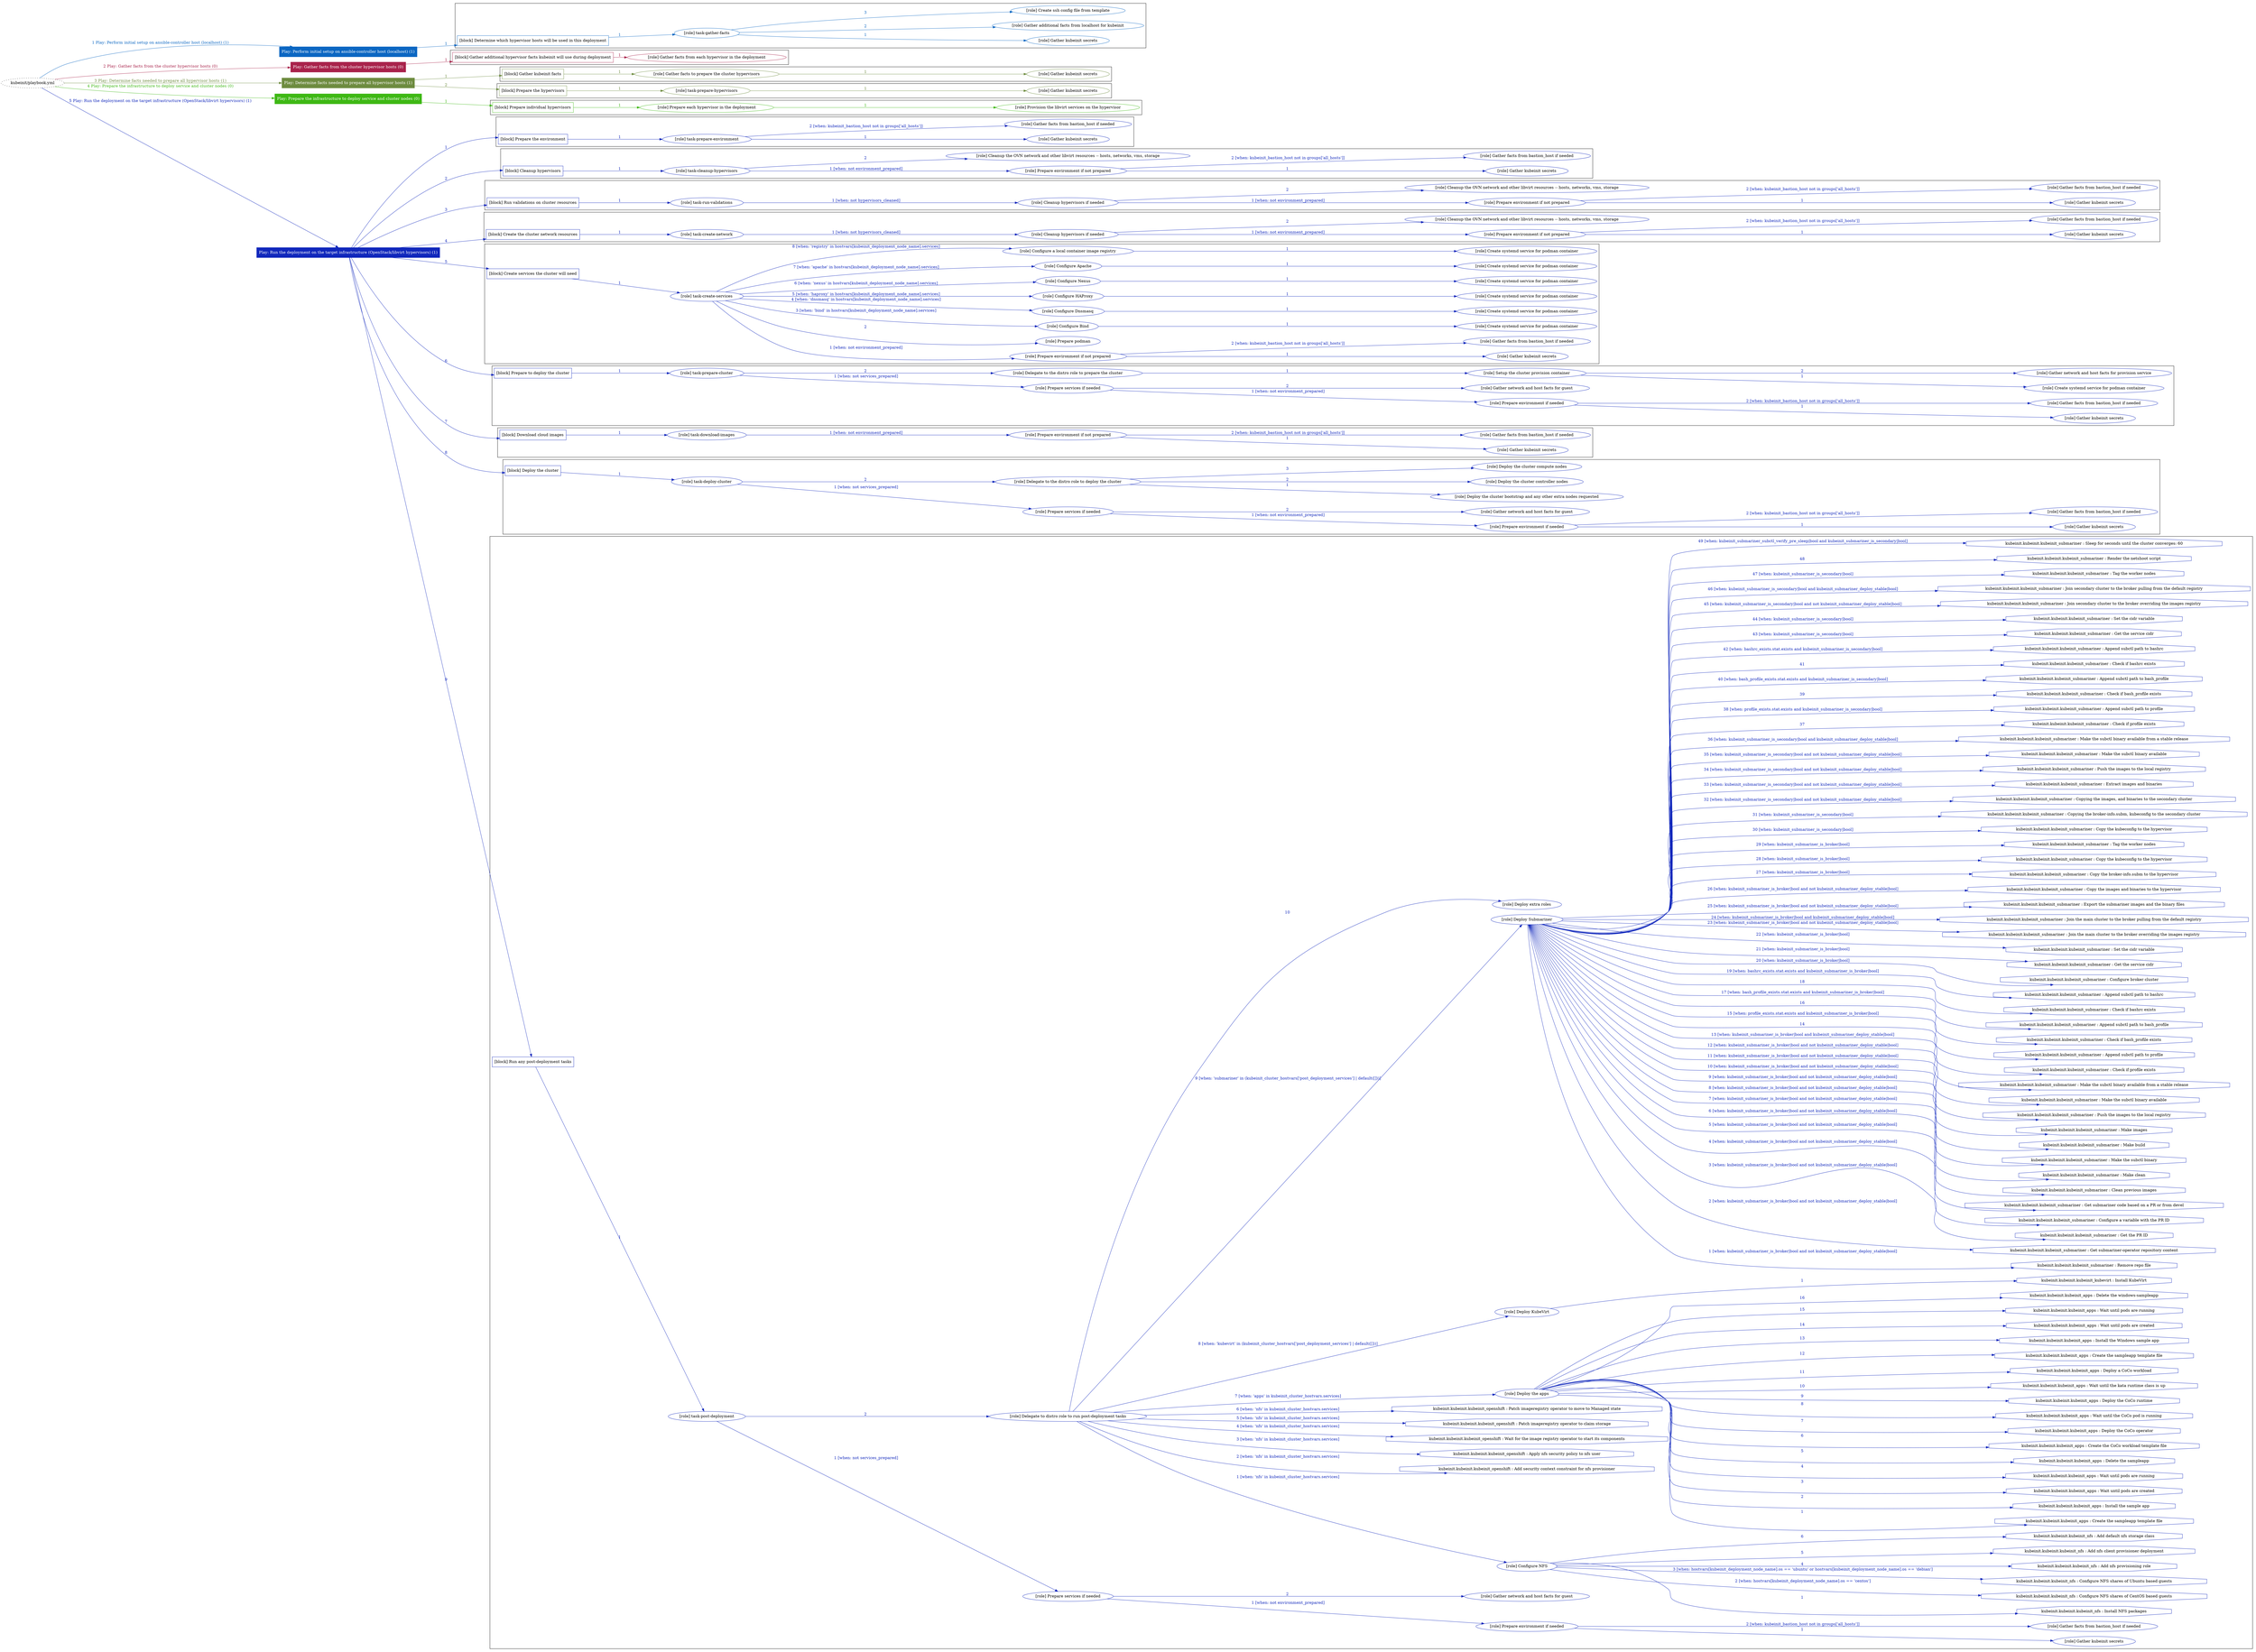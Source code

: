 digraph {
	graph [concentrate=true ordering=in rankdir=LR ratio=fill]
	edge [esep=5 sep=10]
	"kubeinit/playbook.yml" [URL="/home/runner/work/kubeinit/kubeinit/kubeinit/playbook.yml" id=playbook_1bf94a20 style=dotted]
	"kubeinit/playbook.yml" -> play_4fb33bad [label="1 Play: Perform initial setup on ansible-controller host (localhost) (1)" color="#0a66c2" fontcolor="#0a66c2" id=edge_play_4fb33bad labeltooltip="1 Play: Perform initial setup on ansible-controller host (localhost) (1)" tooltip="1 Play: Perform initial setup on ansible-controller host (localhost) (1)"]
	subgraph "Play: Perform initial setup on ansible-controller host (localhost) (1)" {
		play_4fb33bad [label="Play: Perform initial setup on ansible-controller host (localhost) (1)" URL="/home/runner/work/kubeinit/kubeinit/kubeinit/playbook.yml" color="#0a66c2" fontcolor="#ffffff" id=play_4fb33bad shape=box style=filled tooltip=localhost]
		play_4fb33bad -> block_66468928 [label=1 color="#0a66c2" fontcolor="#0a66c2" id=edge_block_66468928 labeltooltip=1 tooltip=1]
		subgraph cluster_block_66468928 {
			block_66468928 [label="[block] Determine which hypervisor hosts will be used in this deployment" URL="/home/runner/work/kubeinit/kubeinit/kubeinit/playbook.yml" color="#0a66c2" id=block_66468928 labeltooltip="Determine which hypervisor hosts will be used in this deployment" shape=box tooltip="Determine which hypervisor hosts will be used in this deployment"]
			block_66468928 -> role_030d5bc6 [label="1 " color="#0a66c2" fontcolor="#0a66c2" id=edge_role_030d5bc6 labeltooltip="1 " tooltip="1 "]
			subgraph "task-gather-facts" {
				role_030d5bc6 [label="[role] task-gather-facts" URL="/home/runner/work/kubeinit/kubeinit/kubeinit/playbook.yml" color="#0a66c2" id=role_030d5bc6 tooltip="task-gather-facts"]
				role_030d5bc6 -> role_53e036ad [label="1 " color="#0a66c2" fontcolor="#0a66c2" id=edge_role_53e036ad labeltooltip="1 " tooltip="1 "]
				subgraph "Gather kubeinit secrets" {
					role_53e036ad [label="[role] Gather kubeinit secrets" URL="/home/runner/.ansible/collections/ansible_collections/kubeinit/kubeinit/roles/kubeinit_prepare/tasks/build_hypervisors_group.yml" color="#0a66c2" id=role_53e036ad tooltip="Gather kubeinit secrets"]
				}
				role_030d5bc6 -> role_77d8e0f2 [label="2 " color="#0a66c2" fontcolor="#0a66c2" id=edge_role_77d8e0f2 labeltooltip="2 " tooltip="2 "]
				subgraph "Gather additional facts from localhost for kubeinit" {
					role_77d8e0f2 [label="[role] Gather additional facts from localhost for kubeinit" URL="/home/runner/.ansible/collections/ansible_collections/kubeinit/kubeinit/roles/kubeinit_prepare/tasks/build_hypervisors_group.yml" color="#0a66c2" id=role_77d8e0f2 tooltip="Gather additional facts from localhost for kubeinit"]
				}
				role_030d5bc6 -> role_39664a3b [label="3 " color="#0a66c2" fontcolor="#0a66c2" id=edge_role_39664a3b labeltooltip="3 " tooltip="3 "]
				subgraph "Create ssh config file from template" {
					role_39664a3b [label="[role] Create ssh config file from template" URL="/home/runner/.ansible/collections/ansible_collections/kubeinit/kubeinit/roles/kubeinit_prepare/tasks/build_hypervisors_group.yml" color="#0a66c2" id=role_39664a3b tooltip="Create ssh config file from template"]
				}
			}
		}
	}
	"kubeinit/playbook.yml" -> play_092c6aac [label="2 Play: Gather facts from the cluster hypervisor hosts (0)" color="#a9234b" fontcolor="#a9234b" id=edge_play_092c6aac labeltooltip="2 Play: Gather facts from the cluster hypervisor hosts (0)" tooltip="2 Play: Gather facts from the cluster hypervisor hosts (0)"]
	subgraph "Play: Gather facts from the cluster hypervisor hosts (0)" {
		play_092c6aac [label="Play: Gather facts from the cluster hypervisor hosts (0)" URL="/home/runner/work/kubeinit/kubeinit/kubeinit/playbook.yml" color="#a9234b" fontcolor="#ffffff" id=play_092c6aac shape=box style=filled tooltip="Play: Gather facts from the cluster hypervisor hosts (0)"]
		play_092c6aac -> block_6ac6e9e2 [label=1 color="#a9234b" fontcolor="#a9234b" id=edge_block_6ac6e9e2 labeltooltip=1 tooltip=1]
		subgraph cluster_block_6ac6e9e2 {
			block_6ac6e9e2 [label="[block] Gather additional hypervisor facts kubeinit will use during deployment" URL="/home/runner/work/kubeinit/kubeinit/kubeinit/playbook.yml" color="#a9234b" id=block_6ac6e9e2 labeltooltip="Gather additional hypervisor facts kubeinit will use during deployment" shape=box tooltip="Gather additional hypervisor facts kubeinit will use during deployment"]
			block_6ac6e9e2 -> role_50fe0478 [label="1 " color="#a9234b" fontcolor="#a9234b" id=edge_role_50fe0478 labeltooltip="1 " tooltip="1 "]
			subgraph "Gather facts from each hypervisor in the deployment" {
				role_50fe0478 [label="[role] Gather facts from each hypervisor in the deployment" URL="/home/runner/work/kubeinit/kubeinit/kubeinit/playbook.yml" color="#a9234b" id=role_50fe0478 tooltip="Gather facts from each hypervisor in the deployment"]
			}
		}
	}
	"kubeinit/playbook.yml" -> play_58d0fc26 [label="3 Play: Determine facts needed to prepare all hypervisor hosts (1)" color="#6e8c40" fontcolor="#6e8c40" id=edge_play_58d0fc26 labeltooltip="3 Play: Determine facts needed to prepare all hypervisor hosts (1)" tooltip="3 Play: Determine facts needed to prepare all hypervisor hosts (1)"]
	subgraph "Play: Determine facts needed to prepare all hypervisor hosts (1)" {
		play_58d0fc26 [label="Play: Determine facts needed to prepare all hypervisor hosts (1)" URL="/home/runner/work/kubeinit/kubeinit/kubeinit/playbook.yml" color="#6e8c40" fontcolor="#ffffff" id=play_58d0fc26 shape=box style=filled tooltip=localhost]
		play_58d0fc26 -> block_a0b42c63 [label=1 color="#6e8c40" fontcolor="#6e8c40" id=edge_block_a0b42c63 labeltooltip=1 tooltip=1]
		subgraph cluster_block_a0b42c63 {
			block_a0b42c63 [label="[block] Gather kubeinit facts" URL="/home/runner/work/kubeinit/kubeinit/kubeinit/playbook.yml" color="#6e8c40" id=block_a0b42c63 labeltooltip="Gather kubeinit facts" shape=box tooltip="Gather kubeinit facts"]
			block_a0b42c63 -> role_bc7809a1 [label="1 " color="#6e8c40" fontcolor="#6e8c40" id=edge_role_bc7809a1 labeltooltip="1 " tooltip="1 "]
			subgraph "Gather facts to prepare the cluster hypervisors" {
				role_bc7809a1 [label="[role] Gather facts to prepare the cluster hypervisors" URL="/home/runner/work/kubeinit/kubeinit/kubeinit/playbook.yml" color="#6e8c40" id=role_bc7809a1 tooltip="Gather facts to prepare the cluster hypervisors"]
				role_bc7809a1 -> role_67c1d612 [label="1 " color="#6e8c40" fontcolor="#6e8c40" id=edge_role_67c1d612 labeltooltip="1 " tooltip="1 "]
				subgraph "Gather kubeinit secrets" {
					role_67c1d612 [label="[role] Gather kubeinit secrets" URL="/home/runner/.ansible/collections/ansible_collections/kubeinit/kubeinit/roles/kubeinit_prepare/tasks/gather_kubeinit_facts.yml" color="#6e8c40" id=role_67c1d612 tooltip="Gather kubeinit secrets"]
				}
			}
		}
		play_58d0fc26 -> block_205c4a4e [label=2 color="#6e8c40" fontcolor="#6e8c40" id=edge_block_205c4a4e labeltooltip=2 tooltip=2]
		subgraph cluster_block_205c4a4e {
			block_205c4a4e [label="[block] Prepare the hypervisors" URL="/home/runner/work/kubeinit/kubeinit/kubeinit/playbook.yml" color="#6e8c40" id=block_205c4a4e labeltooltip="Prepare the hypervisors" shape=box tooltip="Prepare the hypervisors"]
			block_205c4a4e -> role_3d391263 [label="1 " color="#6e8c40" fontcolor="#6e8c40" id=edge_role_3d391263 labeltooltip="1 " tooltip="1 "]
			subgraph "task-prepare-hypervisors" {
				role_3d391263 [label="[role] task-prepare-hypervisors" URL="/home/runner/work/kubeinit/kubeinit/kubeinit/playbook.yml" color="#6e8c40" id=role_3d391263 tooltip="task-prepare-hypervisors"]
				role_3d391263 -> role_97f75ecf [label="1 " color="#6e8c40" fontcolor="#6e8c40" id=edge_role_97f75ecf labeltooltip="1 " tooltip="1 "]
				subgraph "Gather kubeinit secrets" {
					role_97f75ecf [label="[role] Gather kubeinit secrets" URL="/home/runner/.ansible/collections/ansible_collections/kubeinit/kubeinit/roles/kubeinit_prepare/tasks/gather_kubeinit_facts.yml" color="#6e8c40" id=role_97f75ecf tooltip="Gather kubeinit secrets"]
				}
			}
		}
	}
	"kubeinit/playbook.yml" -> play_8d824304 [label="4 Play: Prepare the infrastructure to deploy service and cluster nodes (0)" color="#3eb814" fontcolor="#3eb814" id=edge_play_8d824304 labeltooltip="4 Play: Prepare the infrastructure to deploy service and cluster nodes (0)" tooltip="4 Play: Prepare the infrastructure to deploy service and cluster nodes (0)"]
	subgraph "Play: Prepare the infrastructure to deploy service and cluster nodes (0)" {
		play_8d824304 [label="Play: Prepare the infrastructure to deploy service and cluster nodes (0)" URL="/home/runner/work/kubeinit/kubeinit/kubeinit/playbook.yml" color="#3eb814" fontcolor="#ffffff" id=play_8d824304 shape=box style=filled tooltip="Play: Prepare the infrastructure to deploy service and cluster nodes (0)"]
		play_8d824304 -> block_96f9ba8c [label=1 color="#3eb814" fontcolor="#3eb814" id=edge_block_96f9ba8c labeltooltip=1 tooltip=1]
		subgraph cluster_block_96f9ba8c {
			block_96f9ba8c [label="[block] Prepare individual hypervisors" URL="/home/runner/work/kubeinit/kubeinit/kubeinit/playbook.yml" color="#3eb814" id=block_96f9ba8c labeltooltip="Prepare individual hypervisors" shape=box tooltip="Prepare individual hypervisors"]
			block_96f9ba8c -> role_1d99383d [label="1 " color="#3eb814" fontcolor="#3eb814" id=edge_role_1d99383d labeltooltip="1 " tooltip="1 "]
			subgraph "Prepare each hypervisor in the deployment" {
				role_1d99383d [label="[role] Prepare each hypervisor in the deployment" URL="/home/runner/work/kubeinit/kubeinit/kubeinit/playbook.yml" color="#3eb814" id=role_1d99383d tooltip="Prepare each hypervisor in the deployment"]
				role_1d99383d -> role_6a556393 [label="1 " color="#3eb814" fontcolor="#3eb814" id=edge_role_6a556393 labeltooltip="1 " tooltip="1 "]
				subgraph "Provision the libvirt services on the hypervisor" {
					role_6a556393 [label="[role] Provision the libvirt services on the hypervisor" URL="/home/runner/.ansible/collections/ansible_collections/kubeinit/kubeinit/roles/kubeinit_prepare/tasks/prepare_hypervisor.yml" color="#3eb814" id=role_6a556393 tooltip="Provision the libvirt services on the hypervisor"]
				}
			}
		}
	}
	"kubeinit/playbook.yml" -> play_55efc21f [label="5 Play: Run the deployment on the target infrastructure (OpenStack/libvirt hypervisors) (1)" color="#1027bc" fontcolor="#1027bc" id=edge_play_55efc21f labeltooltip="5 Play: Run the deployment on the target infrastructure (OpenStack/libvirt hypervisors) (1)" tooltip="5 Play: Run the deployment on the target infrastructure (OpenStack/libvirt hypervisors) (1)"]
	subgraph "Play: Run the deployment on the target infrastructure (OpenStack/libvirt hypervisors) (1)" {
		play_55efc21f [label="Play: Run the deployment on the target infrastructure (OpenStack/libvirt hypervisors) (1)" URL="/home/runner/work/kubeinit/kubeinit/kubeinit/playbook.yml" color="#1027bc" fontcolor="#ffffff" id=play_55efc21f shape=box style=filled tooltip=localhost]
		play_55efc21f -> block_30965bc5 [label=1 color="#1027bc" fontcolor="#1027bc" id=edge_block_30965bc5 labeltooltip=1 tooltip=1]
		subgraph cluster_block_30965bc5 {
			block_30965bc5 [label="[block] Prepare the environment" URL="/home/runner/work/kubeinit/kubeinit/kubeinit/playbook.yml" color="#1027bc" id=block_30965bc5 labeltooltip="Prepare the environment" shape=box tooltip="Prepare the environment"]
			block_30965bc5 -> role_7a0ddf17 [label="1 " color="#1027bc" fontcolor="#1027bc" id=edge_role_7a0ddf17 labeltooltip="1 " tooltip="1 "]
			subgraph "task-prepare-environment" {
				role_7a0ddf17 [label="[role] task-prepare-environment" URL="/home/runner/work/kubeinit/kubeinit/kubeinit/playbook.yml" color="#1027bc" id=role_7a0ddf17 tooltip="task-prepare-environment"]
				role_7a0ddf17 -> role_795ecbdc [label="1 " color="#1027bc" fontcolor="#1027bc" id=edge_role_795ecbdc labeltooltip="1 " tooltip="1 "]
				subgraph "Gather kubeinit secrets" {
					role_795ecbdc [label="[role] Gather kubeinit secrets" URL="/home/runner/.ansible/collections/ansible_collections/kubeinit/kubeinit/roles/kubeinit_prepare/tasks/gather_kubeinit_facts.yml" color="#1027bc" id=role_795ecbdc tooltip="Gather kubeinit secrets"]
				}
				role_7a0ddf17 -> role_87f10d29 [label="2 [when: kubeinit_bastion_host not in groups['all_hosts']]" color="#1027bc" fontcolor="#1027bc" id=edge_role_87f10d29 labeltooltip="2 [when: kubeinit_bastion_host not in groups['all_hosts']]" tooltip="2 [when: kubeinit_bastion_host not in groups['all_hosts']]"]
				subgraph "Gather facts from bastion_host if needed" {
					role_87f10d29 [label="[role] Gather facts from bastion_host if needed" URL="/home/runner/.ansible/collections/ansible_collections/kubeinit/kubeinit/roles/kubeinit_prepare/tasks/main.yml" color="#1027bc" id=role_87f10d29 tooltip="Gather facts from bastion_host if needed"]
				}
			}
		}
		play_55efc21f -> block_d83741ff [label=2 color="#1027bc" fontcolor="#1027bc" id=edge_block_d83741ff labeltooltip=2 tooltip=2]
		subgraph cluster_block_d83741ff {
			block_d83741ff [label="[block] Cleanup hypervisors" URL="/home/runner/work/kubeinit/kubeinit/kubeinit/playbook.yml" color="#1027bc" id=block_d83741ff labeltooltip="Cleanup hypervisors" shape=box tooltip="Cleanup hypervisors"]
			block_d83741ff -> role_76064c13 [label="1 " color="#1027bc" fontcolor="#1027bc" id=edge_role_76064c13 labeltooltip="1 " tooltip="1 "]
			subgraph "task-cleanup-hypervisors" {
				role_76064c13 [label="[role] task-cleanup-hypervisors" URL="/home/runner/work/kubeinit/kubeinit/kubeinit/playbook.yml" color="#1027bc" id=role_76064c13 tooltip="task-cleanup-hypervisors"]
				role_76064c13 -> role_5c624bf8 [label="1 [when: not environment_prepared]" color="#1027bc" fontcolor="#1027bc" id=edge_role_5c624bf8 labeltooltip="1 [when: not environment_prepared]" tooltip="1 [when: not environment_prepared]"]
				subgraph "Prepare environment if not prepared" {
					role_5c624bf8 [label="[role] Prepare environment if not prepared" URL="/home/runner/.ansible/collections/ansible_collections/kubeinit/kubeinit/roles/kubeinit_libvirt/tasks/cleanup_hypervisors.yml" color="#1027bc" id=role_5c624bf8 tooltip="Prepare environment if not prepared"]
					role_5c624bf8 -> role_e0041c07 [label="1 " color="#1027bc" fontcolor="#1027bc" id=edge_role_e0041c07 labeltooltip="1 " tooltip="1 "]
					subgraph "Gather kubeinit secrets" {
						role_e0041c07 [label="[role] Gather kubeinit secrets" URL="/home/runner/.ansible/collections/ansible_collections/kubeinit/kubeinit/roles/kubeinit_prepare/tasks/gather_kubeinit_facts.yml" color="#1027bc" id=role_e0041c07 tooltip="Gather kubeinit secrets"]
					}
					role_5c624bf8 -> role_2ebba6ce [label="2 [when: kubeinit_bastion_host not in groups['all_hosts']]" color="#1027bc" fontcolor="#1027bc" id=edge_role_2ebba6ce labeltooltip="2 [when: kubeinit_bastion_host not in groups['all_hosts']]" tooltip="2 [when: kubeinit_bastion_host not in groups['all_hosts']]"]
					subgraph "Gather facts from bastion_host if needed" {
						role_2ebba6ce [label="[role] Gather facts from bastion_host if needed" URL="/home/runner/.ansible/collections/ansible_collections/kubeinit/kubeinit/roles/kubeinit_prepare/tasks/main.yml" color="#1027bc" id=role_2ebba6ce tooltip="Gather facts from bastion_host if needed"]
					}
				}
				role_76064c13 -> role_80191bc6 [label="2 " color="#1027bc" fontcolor="#1027bc" id=edge_role_80191bc6 labeltooltip="2 " tooltip="2 "]
				subgraph "Cleanup the OVN network and other libvirt resources -- hosts, networks, vms, storage" {
					role_80191bc6 [label="[role] Cleanup the OVN network and other libvirt resources -- hosts, networks, vms, storage" URL="/home/runner/.ansible/collections/ansible_collections/kubeinit/kubeinit/roles/kubeinit_libvirt/tasks/cleanup_hypervisors.yml" color="#1027bc" id=role_80191bc6 tooltip="Cleanup the OVN network and other libvirt resources -- hosts, networks, vms, storage"]
				}
			}
		}
		play_55efc21f -> block_a1d8d4fa [label=3 color="#1027bc" fontcolor="#1027bc" id=edge_block_a1d8d4fa labeltooltip=3 tooltip=3]
		subgraph cluster_block_a1d8d4fa {
			block_a1d8d4fa [label="[block] Run validations on cluster resources" URL="/home/runner/work/kubeinit/kubeinit/kubeinit/playbook.yml" color="#1027bc" id=block_a1d8d4fa labeltooltip="Run validations on cluster resources" shape=box tooltip="Run validations on cluster resources"]
			block_a1d8d4fa -> role_5d97d5b8 [label="1 " color="#1027bc" fontcolor="#1027bc" id=edge_role_5d97d5b8 labeltooltip="1 " tooltip="1 "]
			subgraph "task-run-validations" {
				role_5d97d5b8 [label="[role] task-run-validations" URL="/home/runner/work/kubeinit/kubeinit/kubeinit/playbook.yml" color="#1027bc" id=role_5d97d5b8 tooltip="task-run-validations"]
				role_5d97d5b8 -> role_2a14866b [label="1 [when: not hypervisors_cleaned]" color="#1027bc" fontcolor="#1027bc" id=edge_role_2a14866b labeltooltip="1 [when: not hypervisors_cleaned]" tooltip="1 [when: not hypervisors_cleaned]"]
				subgraph "Cleanup hypervisors if needed" {
					role_2a14866b [label="[role] Cleanup hypervisors if needed" URL="/home/runner/.ansible/collections/ansible_collections/kubeinit/kubeinit/roles/kubeinit_validations/tasks/main.yml" color="#1027bc" id=role_2a14866b tooltip="Cleanup hypervisors if needed"]
					role_2a14866b -> role_1731eebe [label="1 [when: not environment_prepared]" color="#1027bc" fontcolor="#1027bc" id=edge_role_1731eebe labeltooltip="1 [when: not environment_prepared]" tooltip="1 [when: not environment_prepared]"]
					subgraph "Prepare environment if not prepared" {
						role_1731eebe [label="[role] Prepare environment if not prepared" URL="/home/runner/.ansible/collections/ansible_collections/kubeinit/kubeinit/roles/kubeinit_libvirt/tasks/cleanup_hypervisors.yml" color="#1027bc" id=role_1731eebe tooltip="Prepare environment if not prepared"]
						role_1731eebe -> role_06fffef5 [label="1 " color="#1027bc" fontcolor="#1027bc" id=edge_role_06fffef5 labeltooltip="1 " tooltip="1 "]
						subgraph "Gather kubeinit secrets" {
							role_06fffef5 [label="[role] Gather kubeinit secrets" URL="/home/runner/.ansible/collections/ansible_collections/kubeinit/kubeinit/roles/kubeinit_prepare/tasks/gather_kubeinit_facts.yml" color="#1027bc" id=role_06fffef5 tooltip="Gather kubeinit secrets"]
						}
						role_1731eebe -> role_152b48d3 [label="2 [when: kubeinit_bastion_host not in groups['all_hosts']]" color="#1027bc" fontcolor="#1027bc" id=edge_role_152b48d3 labeltooltip="2 [when: kubeinit_bastion_host not in groups['all_hosts']]" tooltip="2 [when: kubeinit_bastion_host not in groups['all_hosts']]"]
						subgraph "Gather facts from bastion_host if needed" {
							role_152b48d3 [label="[role] Gather facts from bastion_host if needed" URL="/home/runner/.ansible/collections/ansible_collections/kubeinit/kubeinit/roles/kubeinit_prepare/tasks/main.yml" color="#1027bc" id=role_152b48d3 tooltip="Gather facts from bastion_host if needed"]
						}
					}
					role_2a14866b -> role_33c095b6 [label="2 " color="#1027bc" fontcolor="#1027bc" id=edge_role_33c095b6 labeltooltip="2 " tooltip="2 "]
					subgraph "Cleanup the OVN network and other libvirt resources -- hosts, networks, vms, storage" {
						role_33c095b6 [label="[role] Cleanup the OVN network and other libvirt resources -- hosts, networks, vms, storage" URL="/home/runner/.ansible/collections/ansible_collections/kubeinit/kubeinit/roles/kubeinit_libvirt/tasks/cleanup_hypervisors.yml" color="#1027bc" id=role_33c095b6 tooltip="Cleanup the OVN network and other libvirt resources -- hosts, networks, vms, storage"]
					}
				}
			}
		}
		play_55efc21f -> block_1774e68e [label=4 color="#1027bc" fontcolor="#1027bc" id=edge_block_1774e68e labeltooltip=4 tooltip=4]
		subgraph cluster_block_1774e68e {
			block_1774e68e [label="[block] Create the cluster network resources" URL="/home/runner/work/kubeinit/kubeinit/kubeinit/playbook.yml" color="#1027bc" id=block_1774e68e labeltooltip="Create the cluster network resources" shape=box tooltip="Create the cluster network resources"]
			block_1774e68e -> role_44bcd9e5 [label="1 " color="#1027bc" fontcolor="#1027bc" id=edge_role_44bcd9e5 labeltooltip="1 " tooltip="1 "]
			subgraph "task-create-network" {
				role_44bcd9e5 [label="[role] task-create-network" URL="/home/runner/work/kubeinit/kubeinit/kubeinit/playbook.yml" color="#1027bc" id=role_44bcd9e5 tooltip="task-create-network"]
				role_44bcd9e5 -> role_dc9fe527 [label="1 [when: not hypervisors_cleaned]" color="#1027bc" fontcolor="#1027bc" id=edge_role_dc9fe527 labeltooltip="1 [when: not hypervisors_cleaned]" tooltip="1 [when: not hypervisors_cleaned]"]
				subgraph "Cleanup hypervisors if needed" {
					role_dc9fe527 [label="[role] Cleanup hypervisors if needed" URL="/home/runner/.ansible/collections/ansible_collections/kubeinit/kubeinit/roles/kubeinit_libvirt/tasks/create_network.yml" color="#1027bc" id=role_dc9fe527 tooltip="Cleanup hypervisors if needed"]
					role_dc9fe527 -> role_2823da1a [label="1 [when: not environment_prepared]" color="#1027bc" fontcolor="#1027bc" id=edge_role_2823da1a labeltooltip="1 [when: not environment_prepared]" tooltip="1 [when: not environment_prepared]"]
					subgraph "Prepare environment if not prepared" {
						role_2823da1a [label="[role] Prepare environment if not prepared" URL="/home/runner/.ansible/collections/ansible_collections/kubeinit/kubeinit/roles/kubeinit_libvirt/tasks/cleanup_hypervisors.yml" color="#1027bc" id=role_2823da1a tooltip="Prepare environment if not prepared"]
						role_2823da1a -> role_e8ecd5d2 [label="1 " color="#1027bc" fontcolor="#1027bc" id=edge_role_e8ecd5d2 labeltooltip="1 " tooltip="1 "]
						subgraph "Gather kubeinit secrets" {
							role_e8ecd5d2 [label="[role] Gather kubeinit secrets" URL="/home/runner/.ansible/collections/ansible_collections/kubeinit/kubeinit/roles/kubeinit_prepare/tasks/gather_kubeinit_facts.yml" color="#1027bc" id=role_e8ecd5d2 tooltip="Gather kubeinit secrets"]
						}
						role_2823da1a -> role_f04b7594 [label="2 [when: kubeinit_bastion_host not in groups['all_hosts']]" color="#1027bc" fontcolor="#1027bc" id=edge_role_f04b7594 labeltooltip="2 [when: kubeinit_bastion_host not in groups['all_hosts']]" tooltip="2 [when: kubeinit_bastion_host not in groups['all_hosts']]"]
						subgraph "Gather facts from bastion_host if needed" {
							role_f04b7594 [label="[role] Gather facts from bastion_host if needed" URL="/home/runner/.ansible/collections/ansible_collections/kubeinit/kubeinit/roles/kubeinit_prepare/tasks/main.yml" color="#1027bc" id=role_f04b7594 tooltip="Gather facts from bastion_host if needed"]
						}
					}
					role_dc9fe527 -> role_577a0519 [label="2 " color="#1027bc" fontcolor="#1027bc" id=edge_role_577a0519 labeltooltip="2 " tooltip="2 "]
					subgraph "Cleanup the OVN network and other libvirt resources -- hosts, networks, vms, storage" {
						role_577a0519 [label="[role] Cleanup the OVN network and other libvirt resources -- hosts, networks, vms, storage" URL="/home/runner/.ansible/collections/ansible_collections/kubeinit/kubeinit/roles/kubeinit_libvirt/tasks/cleanup_hypervisors.yml" color="#1027bc" id=role_577a0519 tooltip="Cleanup the OVN network and other libvirt resources -- hosts, networks, vms, storage"]
					}
				}
			}
		}
		play_55efc21f -> block_741036f8 [label=5 color="#1027bc" fontcolor="#1027bc" id=edge_block_741036f8 labeltooltip=5 tooltip=5]
		subgraph cluster_block_741036f8 {
			block_741036f8 [label="[block] Create services the cluster will need" URL="/home/runner/work/kubeinit/kubeinit/kubeinit/playbook.yml" color="#1027bc" id=block_741036f8 labeltooltip="Create services the cluster will need" shape=box tooltip="Create services the cluster will need"]
			block_741036f8 -> role_51a72ac8 [label="1 " color="#1027bc" fontcolor="#1027bc" id=edge_role_51a72ac8 labeltooltip="1 " tooltip="1 "]
			subgraph "task-create-services" {
				role_51a72ac8 [label="[role] task-create-services" URL="/home/runner/work/kubeinit/kubeinit/kubeinit/playbook.yml" color="#1027bc" id=role_51a72ac8 tooltip="task-create-services"]
				role_51a72ac8 -> role_5518459e [label="1 [when: not environment_prepared]" color="#1027bc" fontcolor="#1027bc" id=edge_role_5518459e labeltooltip="1 [when: not environment_prepared]" tooltip="1 [when: not environment_prepared]"]
				subgraph "Prepare environment if not prepared" {
					role_5518459e [label="[role] Prepare environment if not prepared" URL="/home/runner/.ansible/collections/ansible_collections/kubeinit/kubeinit/roles/kubeinit_services/tasks/main.yml" color="#1027bc" id=role_5518459e tooltip="Prepare environment if not prepared"]
					role_5518459e -> role_2bebcfec [label="1 " color="#1027bc" fontcolor="#1027bc" id=edge_role_2bebcfec labeltooltip="1 " tooltip="1 "]
					subgraph "Gather kubeinit secrets" {
						role_2bebcfec [label="[role] Gather kubeinit secrets" URL="/home/runner/.ansible/collections/ansible_collections/kubeinit/kubeinit/roles/kubeinit_prepare/tasks/gather_kubeinit_facts.yml" color="#1027bc" id=role_2bebcfec tooltip="Gather kubeinit secrets"]
					}
					role_5518459e -> role_e861f957 [label="2 [when: kubeinit_bastion_host not in groups['all_hosts']]" color="#1027bc" fontcolor="#1027bc" id=edge_role_e861f957 labeltooltip="2 [when: kubeinit_bastion_host not in groups['all_hosts']]" tooltip="2 [when: kubeinit_bastion_host not in groups['all_hosts']]"]
					subgraph "Gather facts from bastion_host if needed" {
						role_e861f957 [label="[role] Gather facts from bastion_host if needed" URL="/home/runner/.ansible/collections/ansible_collections/kubeinit/kubeinit/roles/kubeinit_prepare/tasks/main.yml" color="#1027bc" id=role_e861f957 tooltip="Gather facts from bastion_host if needed"]
					}
				}
				role_51a72ac8 -> role_e9effa71 [label="2 " color="#1027bc" fontcolor="#1027bc" id=edge_role_e9effa71 labeltooltip="2 " tooltip="2 "]
				subgraph "Prepare podman" {
					role_e9effa71 [label="[role] Prepare podman" URL="/home/runner/.ansible/collections/ansible_collections/kubeinit/kubeinit/roles/kubeinit_services/tasks/00_create_service_pod.yml" color="#1027bc" id=role_e9effa71 tooltip="Prepare podman"]
				}
				role_51a72ac8 -> role_020a1a75 [label="3 [when: 'bind' in hostvars[kubeinit_deployment_node_name].services]" color="#1027bc" fontcolor="#1027bc" id=edge_role_020a1a75 labeltooltip="3 [when: 'bind' in hostvars[kubeinit_deployment_node_name].services]" tooltip="3 [when: 'bind' in hostvars[kubeinit_deployment_node_name].services]"]
				subgraph "Configure Bind" {
					role_020a1a75 [label="[role] Configure Bind" URL="/home/runner/.ansible/collections/ansible_collections/kubeinit/kubeinit/roles/kubeinit_services/tasks/start_services_containers.yml" color="#1027bc" id=role_020a1a75 tooltip="Configure Bind"]
					role_020a1a75 -> role_26c47b3a [label="1 " color="#1027bc" fontcolor="#1027bc" id=edge_role_26c47b3a labeltooltip="1 " tooltip="1 "]
					subgraph "Create systemd service for podman container" {
						role_26c47b3a [label="[role] Create systemd service for podman container" URL="/home/runner/.ansible/collections/ansible_collections/kubeinit/kubeinit/roles/kubeinit_bind/tasks/main.yml" color="#1027bc" id=role_26c47b3a tooltip="Create systemd service for podman container"]
					}
				}
				role_51a72ac8 -> role_de5a61ef [label="4 [when: 'dnsmasq' in hostvars[kubeinit_deployment_node_name].services]" color="#1027bc" fontcolor="#1027bc" id=edge_role_de5a61ef labeltooltip="4 [when: 'dnsmasq' in hostvars[kubeinit_deployment_node_name].services]" tooltip="4 [when: 'dnsmasq' in hostvars[kubeinit_deployment_node_name].services]"]
				subgraph "Configure Dnsmasq" {
					role_de5a61ef [label="[role] Configure Dnsmasq" URL="/home/runner/.ansible/collections/ansible_collections/kubeinit/kubeinit/roles/kubeinit_services/tasks/start_services_containers.yml" color="#1027bc" id=role_de5a61ef tooltip="Configure Dnsmasq"]
					role_de5a61ef -> role_a4e530c2 [label="1 " color="#1027bc" fontcolor="#1027bc" id=edge_role_a4e530c2 labeltooltip="1 " tooltip="1 "]
					subgraph "Create systemd service for podman container" {
						role_a4e530c2 [label="[role] Create systemd service for podman container" URL="/home/runner/.ansible/collections/ansible_collections/kubeinit/kubeinit/roles/kubeinit_dnsmasq/tasks/main.yml" color="#1027bc" id=role_a4e530c2 tooltip="Create systemd service for podman container"]
					}
				}
				role_51a72ac8 -> role_018b2562 [label="5 [when: 'haproxy' in hostvars[kubeinit_deployment_node_name].services]" color="#1027bc" fontcolor="#1027bc" id=edge_role_018b2562 labeltooltip="5 [when: 'haproxy' in hostvars[kubeinit_deployment_node_name].services]" tooltip="5 [when: 'haproxy' in hostvars[kubeinit_deployment_node_name].services]"]
				subgraph "Configure HAProxy" {
					role_018b2562 [label="[role] Configure HAProxy" URL="/home/runner/.ansible/collections/ansible_collections/kubeinit/kubeinit/roles/kubeinit_services/tasks/start_services_containers.yml" color="#1027bc" id=role_018b2562 tooltip="Configure HAProxy"]
					role_018b2562 -> role_aed6af4d [label="1 " color="#1027bc" fontcolor="#1027bc" id=edge_role_aed6af4d labeltooltip="1 " tooltip="1 "]
					subgraph "Create systemd service for podman container" {
						role_aed6af4d [label="[role] Create systemd service for podman container" URL="/home/runner/.ansible/collections/ansible_collections/kubeinit/kubeinit/roles/kubeinit_haproxy/tasks/main.yml" color="#1027bc" id=role_aed6af4d tooltip="Create systemd service for podman container"]
					}
				}
				role_51a72ac8 -> role_7ab407a3 [label="6 [when: 'nexus' in hostvars[kubeinit_deployment_node_name].services]" color="#1027bc" fontcolor="#1027bc" id=edge_role_7ab407a3 labeltooltip="6 [when: 'nexus' in hostvars[kubeinit_deployment_node_name].services]" tooltip="6 [when: 'nexus' in hostvars[kubeinit_deployment_node_name].services]"]
				subgraph "Configure Nexus" {
					role_7ab407a3 [label="[role] Configure Nexus" URL="/home/runner/.ansible/collections/ansible_collections/kubeinit/kubeinit/roles/kubeinit_services/tasks/start_services_containers.yml" color="#1027bc" id=role_7ab407a3 tooltip="Configure Nexus"]
					role_7ab407a3 -> role_58dc23dc [label="1 " color="#1027bc" fontcolor="#1027bc" id=edge_role_58dc23dc labeltooltip="1 " tooltip="1 "]
					subgraph "Create systemd service for podman container" {
						role_58dc23dc [label="[role] Create systemd service for podman container" URL="/home/runner/.ansible/collections/ansible_collections/kubeinit/kubeinit/roles/kubeinit_nexus/tasks/main.yml" color="#1027bc" id=role_58dc23dc tooltip="Create systemd service for podman container"]
					}
				}
				role_51a72ac8 -> role_ae4e38f9 [label="7 [when: 'apache' in hostvars[kubeinit_deployment_node_name].services]" color="#1027bc" fontcolor="#1027bc" id=edge_role_ae4e38f9 labeltooltip="7 [when: 'apache' in hostvars[kubeinit_deployment_node_name].services]" tooltip="7 [when: 'apache' in hostvars[kubeinit_deployment_node_name].services]"]
				subgraph "Configure Apache" {
					role_ae4e38f9 [label="[role] Configure Apache" URL="/home/runner/.ansible/collections/ansible_collections/kubeinit/kubeinit/roles/kubeinit_services/tasks/start_services_containers.yml" color="#1027bc" id=role_ae4e38f9 tooltip="Configure Apache"]
					role_ae4e38f9 -> role_7305aaba [label="1 " color="#1027bc" fontcolor="#1027bc" id=edge_role_7305aaba labeltooltip="1 " tooltip="1 "]
					subgraph "Create systemd service for podman container" {
						role_7305aaba [label="[role] Create systemd service for podman container" URL="/home/runner/.ansible/collections/ansible_collections/kubeinit/kubeinit/roles/kubeinit_apache/tasks/main.yml" color="#1027bc" id=role_7305aaba tooltip="Create systemd service for podman container"]
					}
				}
				role_51a72ac8 -> role_bee2906d [label="8 [when: 'registry' in hostvars[kubeinit_deployment_node_name].services]" color="#1027bc" fontcolor="#1027bc" id=edge_role_bee2906d labeltooltip="8 [when: 'registry' in hostvars[kubeinit_deployment_node_name].services]" tooltip="8 [when: 'registry' in hostvars[kubeinit_deployment_node_name].services]"]
				subgraph "Configure a local container image registry" {
					role_bee2906d [label="[role] Configure a local container image registry" URL="/home/runner/.ansible/collections/ansible_collections/kubeinit/kubeinit/roles/kubeinit_services/tasks/start_services_containers.yml" color="#1027bc" id=role_bee2906d tooltip="Configure a local container image registry"]
					role_bee2906d -> role_c7ad20c1 [label="1 " color="#1027bc" fontcolor="#1027bc" id=edge_role_c7ad20c1 labeltooltip="1 " tooltip="1 "]
					subgraph "Create systemd service for podman container" {
						role_c7ad20c1 [label="[role] Create systemd service for podman container" URL="/home/runner/.ansible/collections/ansible_collections/kubeinit/kubeinit/roles/kubeinit_registry/tasks/main.yml" color="#1027bc" id=role_c7ad20c1 tooltip="Create systemd service for podman container"]
					}
				}
			}
		}
		play_55efc21f -> block_d1b8ca42 [label=6 color="#1027bc" fontcolor="#1027bc" id=edge_block_d1b8ca42 labeltooltip=6 tooltip=6]
		subgraph cluster_block_d1b8ca42 {
			block_d1b8ca42 [label="[block] Prepare to deploy the cluster" URL="/home/runner/work/kubeinit/kubeinit/kubeinit/playbook.yml" color="#1027bc" id=block_d1b8ca42 labeltooltip="Prepare to deploy the cluster" shape=box tooltip="Prepare to deploy the cluster"]
			block_d1b8ca42 -> role_647ca1dc [label="1 " color="#1027bc" fontcolor="#1027bc" id=edge_role_647ca1dc labeltooltip="1 " tooltip="1 "]
			subgraph "task-prepare-cluster" {
				role_647ca1dc [label="[role] task-prepare-cluster" URL="/home/runner/work/kubeinit/kubeinit/kubeinit/playbook.yml" color="#1027bc" id=role_647ca1dc tooltip="task-prepare-cluster"]
				role_647ca1dc -> role_a200d817 [label="1 [when: not services_prepared]" color="#1027bc" fontcolor="#1027bc" id=edge_role_a200d817 labeltooltip="1 [when: not services_prepared]" tooltip="1 [when: not services_prepared]"]
				subgraph "Prepare services if needed" {
					role_a200d817 [label="[role] Prepare services if needed" URL="/home/runner/.ansible/collections/ansible_collections/kubeinit/kubeinit/roles/kubeinit_prepare/tasks/prepare_cluster.yml" color="#1027bc" id=role_a200d817 tooltip="Prepare services if needed"]
					role_a200d817 -> role_a82292dc [label="1 [when: not environment_prepared]" color="#1027bc" fontcolor="#1027bc" id=edge_role_a82292dc labeltooltip="1 [when: not environment_prepared]" tooltip="1 [when: not environment_prepared]"]
					subgraph "Prepare environment if needed" {
						role_a82292dc [label="[role] Prepare environment if needed" URL="/home/runner/.ansible/collections/ansible_collections/kubeinit/kubeinit/roles/kubeinit_services/tasks/prepare_services.yml" color="#1027bc" id=role_a82292dc tooltip="Prepare environment if needed"]
						role_a82292dc -> role_80143c9c [label="1 " color="#1027bc" fontcolor="#1027bc" id=edge_role_80143c9c labeltooltip="1 " tooltip="1 "]
						subgraph "Gather kubeinit secrets" {
							role_80143c9c [label="[role] Gather kubeinit secrets" URL="/home/runner/.ansible/collections/ansible_collections/kubeinit/kubeinit/roles/kubeinit_prepare/tasks/gather_kubeinit_facts.yml" color="#1027bc" id=role_80143c9c tooltip="Gather kubeinit secrets"]
						}
						role_a82292dc -> role_695291ea [label="2 [when: kubeinit_bastion_host not in groups['all_hosts']]" color="#1027bc" fontcolor="#1027bc" id=edge_role_695291ea labeltooltip="2 [when: kubeinit_bastion_host not in groups['all_hosts']]" tooltip="2 [when: kubeinit_bastion_host not in groups['all_hosts']]"]
						subgraph "Gather facts from bastion_host if needed" {
							role_695291ea [label="[role] Gather facts from bastion_host if needed" URL="/home/runner/.ansible/collections/ansible_collections/kubeinit/kubeinit/roles/kubeinit_prepare/tasks/main.yml" color="#1027bc" id=role_695291ea tooltip="Gather facts from bastion_host if needed"]
						}
					}
					role_a200d817 -> role_c98cbcc0 [label="2 " color="#1027bc" fontcolor="#1027bc" id=edge_role_c98cbcc0 labeltooltip="2 " tooltip="2 "]
					subgraph "Gather network and host facts for guest" {
						role_c98cbcc0 [label="[role] Gather network and host facts for guest" URL="/home/runner/.ansible/collections/ansible_collections/kubeinit/kubeinit/roles/kubeinit_services/tasks/prepare_services.yml" color="#1027bc" id=role_c98cbcc0 tooltip="Gather network and host facts for guest"]
					}
				}
				role_647ca1dc -> role_f437b9f3 [label="2 " color="#1027bc" fontcolor="#1027bc" id=edge_role_f437b9f3 labeltooltip="2 " tooltip="2 "]
				subgraph "Delegate to the distro role to prepare the cluster" {
					role_f437b9f3 [label="[role] Delegate to the distro role to prepare the cluster" URL="/home/runner/.ansible/collections/ansible_collections/kubeinit/kubeinit/roles/kubeinit_prepare/tasks/prepare_cluster.yml" color="#1027bc" id=role_f437b9f3 tooltip="Delegate to the distro role to prepare the cluster"]
					role_f437b9f3 -> role_996cae95 [label="1 " color="#1027bc" fontcolor="#1027bc" id=edge_role_996cae95 labeltooltip="1 " tooltip="1 "]
					subgraph "Setup the cluster provision container" {
						role_996cae95 [label="[role] Setup the cluster provision container" URL="/home/runner/.ansible/collections/ansible_collections/kubeinit/kubeinit/roles/kubeinit_openshift/tasks/prepare_cluster.yml" color="#1027bc" id=role_996cae95 tooltip="Setup the cluster provision container"]
						role_996cae95 -> role_dc7accfb [label="1 " color="#1027bc" fontcolor="#1027bc" id=edge_role_dc7accfb labeltooltip="1 " tooltip="1 "]
						subgraph "Create systemd service for podman container" {
							role_dc7accfb [label="[role] Create systemd service for podman container" URL="/home/runner/.ansible/collections/ansible_collections/kubeinit/kubeinit/roles/kubeinit_services/tasks/create_provision_container.yml" color="#1027bc" id=role_dc7accfb tooltip="Create systemd service for podman container"]
						}
						role_996cae95 -> role_37eacce0 [label="2 " color="#1027bc" fontcolor="#1027bc" id=edge_role_37eacce0 labeltooltip="2 " tooltip="2 "]
						subgraph "Gather network and host facts for provision service" {
							role_37eacce0 [label="[role] Gather network and host facts for provision service" URL="/home/runner/.ansible/collections/ansible_collections/kubeinit/kubeinit/roles/kubeinit_services/tasks/create_provision_container.yml" color="#1027bc" id=role_37eacce0 tooltip="Gather network and host facts for provision service"]
						}
					}
				}
			}
		}
		play_55efc21f -> block_a77954d1 [label=7 color="#1027bc" fontcolor="#1027bc" id=edge_block_a77954d1 labeltooltip=7 tooltip=7]
		subgraph cluster_block_a77954d1 {
			block_a77954d1 [label="[block] Download cloud images" URL="/home/runner/work/kubeinit/kubeinit/kubeinit/playbook.yml" color="#1027bc" id=block_a77954d1 labeltooltip="Download cloud images" shape=box tooltip="Download cloud images"]
			block_a77954d1 -> role_e10c045c [label="1 " color="#1027bc" fontcolor="#1027bc" id=edge_role_e10c045c labeltooltip="1 " tooltip="1 "]
			subgraph "task-download-images" {
				role_e10c045c [label="[role] task-download-images" URL="/home/runner/work/kubeinit/kubeinit/kubeinit/playbook.yml" color="#1027bc" id=role_e10c045c tooltip="task-download-images"]
				role_e10c045c -> role_24d995c4 [label="1 [when: not environment_prepared]" color="#1027bc" fontcolor="#1027bc" id=edge_role_24d995c4 labeltooltip="1 [when: not environment_prepared]" tooltip="1 [when: not environment_prepared]"]
				subgraph "Prepare environment if not prepared" {
					role_24d995c4 [label="[role] Prepare environment if not prepared" URL="/home/runner/.ansible/collections/ansible_collections/kubeinit/kubeinit/roles/kubeinit_libvirt/tasks/download_cloud_images.yml" color="#1027bc" id=role_24d995c4 tooltip="Prepare environment if not prepared"]
					role_24d995c4 -> role_fd0b0996 [label="1 " color="#1027bc" fontcolor="#1027bc" id=edge_role_fd0b0996 labeltooltip="1 " tooltip="1 "]
					subgraph "Gather kubeinit secrets" {
						role_fd0b0996 [label="[role] Gather kubeinit secrets" URL="/home/runner/.ansible/collections/ansible_collections/kubeinit/kubeinit/roles/kubeinit_prepare/tasks/gather_kubeinit_facts.yml" color="#1027bc" id=role_fd0b0996 tooltip="Gather kubeinit secrets"]
					}
					role_24d995c4 -> role_82db800b [label="2 [when: kubeinit_bastion_host not in groups['all_hosts']]" color="#1027bc" fontcolor="#1027bc" id=edge_role_82db800b labeltooltip="2 [when: kubeinit_bastion_host not in groups['all_hosts']]" tooltip="2 [when: kubeinit_bastion_host not in groups['all_hosts']]"]
					subgraph "Gather facts from bastion_host if needed" {
						role_82db800b [label="[role] Gather facts from bastion_host if needed" URL="/home/runner/.ansible/collections/ansible_collections/kubeinit/kubeinit/roles/kubeinit_prepare/tasks/main.yml" color="#1027bc" id=role_82db800b tooltip="Gather facts from bastion_host if needed"]
					}
				}
			}
		}
		play_55efc21f -> block_a1ff6e92 [label=8 color="#1027bc" fontcolor="#1027bc" id=edge_block_a1ff6e92 labeltooltip=8 tooltip=8]
		subgraph cluster_block_a1ff6e92 {
			block_a1ff6e92 [label="[block] Deploy the cluster" URL="/home/runner/work/kubeinit/kubeinit/kubeinit/playbook.yml" color="#1027bc" id=block_a1ff6e92 labeltooltip="Deploy the cluster" shape=box tooltip="Deploy the cluster"]
			block_a1ff6e92 -> role_a2bf4dde [label="1 " color="#1027bc" fontcolor="#1027bc" id=edge_role_a2bf4dde labeltooltip="1 " tooltip="1 "]
			subgraph "task-deploy-cluster" {
				role_a2bf4dde [label="[role] task-deploy-cluster" URL="/home/runner/work/kubeinit/kubeinit/kubeinit/playbook.yml" color="#1027bc" id=role_a2bf4dde tooltip="task-deploy-cluster"]
				role_a2bf4dde -> role_67dd4baa [label="1 [when: not services_prepared]" color="#1027bc" fontcolor="#1027bc" id=edge_role_67dd4baa labeltooltip="1 [when: not services_prepared]" tooltip="1 [when: not services_prepared]"]
				subgraph "Prepare services if needed" {
					role_67dd4baa [label="[role] Prepare services if needed" URL="/home/runner/.ansible/collections/ansible_collections/kubeinit/kubeinit/roles/kubeinit_prepare/tasks/deploy_cluster.yml" color="#1027bc" id=role_67dd4baa tooltip="Prepare services if needed"]
					role_67dd4baa -> role_bc2c7be8 [label="1 [when: not environment_prepared]" color="#1027bc" fontcolor="#1027bc" id=edge_role_bc2c7be8 labeltooltip="1 [when: not environment_prepared]" tooltip="1 [when: not environment_prepared]"]
					subgraph "Prepare environment if needed" {
						role_bc2c7be8 [label="[role] Prepare environment if needed" URL="/home/runner/.ansible/collections/ansible_collections/kubeinit/kubeinit/roles/kubeinit_services/tasks/prepare_services.yml" color="#1027bc" id=role_bc2c7be8 tooltip="Prepare environment if needed"]
						role_bc2c7be8 -> role_7db10557 [label="1 " color="#1027bc" fontcolor="#1027bc" id=edge_role_7db10557 labeltooltip="1 " tooltip="1 "]
						subgraph "Gather kubeinit secrets" {
							role_7db10557 [label="[role] Gather kubeinit secrets" URL="/home/runner/.ansible/collections/ansible_collections/kubeinit/kubeinit/roles/kubeinit_prepare/tasks/gather_kubeinit_facts.yml" color="#1027bc" id=role_7db10557 tooltip="Gather kubeinit secrets"]
						}
						role_bc2c7be8 -> role_11c9d038 [label="2 [when: kubeinit_bastion_host not in groups['all_hosts']]" color="#1027bc" fontcolor="#1027bc" id=edge_role_11c9d038 labeltooltip="2 [when: kubeinit_bastion_host not in groups['all_hosts']]" tooltip="2 [when: kubeinit_bastion_host not in groups['all_hosts']]"]
						subgraph "Gather facts from bastion_host if needed" {
							role_11c9d038 [label="[role] Gather facts from bastion_host if needed" URL="/home/runner/.ansible/collections/ansible_collections/kubeinit/kubeinit/roles/kubeinit_prepare/tasks/main.yml" color="#1027bc" id=role_11c9d038 tooltip="Gather facts from bastion_host if needed"]
						}
					}
					role_67dd4baa -> role_6114a21d [label="2 " color="#1027bc" fontcolor="#1027bc" id=edge_role_6114a21d labeltooltip="2 " tooltip="2 "]
					subgraph "Gather network and host facts for guest" {
						role_6114a21d [label="[role] Gather network and host facts for guest" URL="/home/runner/.ansible/collections/ansible_collections/kubeinit/kubeinit/roles/kubeinit_services/tasks/prepare_services.yml" color="#1027bc" id=role_6114a21d tooltip="Gather network and host facts for guest"]
					}
				}
				role_a2bf4dde -> role_6dba5891 [label="2 " color="#1027bc" fontcolor="#1027bc" id=edge_role_6dba5891 labeltooltip="2 " tooltip="2 "]
				subgraph "Delegate to the distro role to deploy the cluster" {
					role_6dba5891 [label="[role] Delegate to the distro role to deploy the cluster" URL="/home/runner/.ansible/collections/ansible_collections/kubeinit/kubeinit/roles/kubeinit_prepare/tasks/deploy_cluster.yml" color="#1027bc" id=role_6dba5891 tooltip="Delegate to the distro role to deploy the cluster"]
					role_6dba5891 -> role_c5796b97 [label="1 " color="#1027bc" fontcolor="#1027bc" id=edge_role_c5796b97 labeltooltip="1 " tooltip="1 "]
					subgraph "Deploy the cluster bootstrap and any other extra nodes requested" {
						role_c5796b97 [label="[role] Deploy the cluster bootstrap and any other extra nodes requested" URL="/home/runner/.ansible/collections/ansible_collections/kubeinit/kubeinit/roles/kubeinit_openshift/tasks/main.yml" color="#1027bc" id=role_c5796b97 tooltip="Deploy the cluster bootstrap and any other extra nodes requested"]
					}
					role_6dba5891 -> role_1d261ffd [label="2 " color="#1027bc" fontcolor="#1027bc" id=edge_role_1d261ffd labeltooltip="2 " tooltip="2 "]
					subgraph "Deploy the cluster controller nodes" {
						role_1d261ffd [label="[role] Deploy the cluster controller nodes" URL="/home/runner/.ansible/collections/ansible_collections/kubeinit/kubeinit/roles/kubeinit_openshift/tasks/main.yml" color="#1027bc" id=role_1d261ffd tooltip="Deploy the cluster controller nodes"]
					}
					role_6dba5891 -> role_4faa7507 [label="3 " color="#1027bc" fontcolor="#1027bc" id=edge_role_4faa7507 labeltooltip="3 " tooltip="3 "]
					subgraph "Deploy the cluster compute nodes" {
						role_4faa7507 [label="[role] Deploy the cluster compute nodes" URL="/home/runner/.ansible/collections/ansible_collections/kubeinit/kubeinit/roles/kubeinit_openshift/tasks/main.yml" color="#1027bc" id=role_4faa7507 tooltip="Deploy the cluster compute nodes"]
					}
				}
			}
		}
		play_55efc21f -> block_d475aaa6 [label=9 color="#1027bc" fontcolor="#1027bc" id=edge_block_d475aaa6 labeltooltip=9 tooltip=9]
		subgraph cluster_block_d475aaa6 {
			block_d475aaa6 [label="[block] Run any post-deployment tasks" URL="/home/runner/work/kubeinit/kubeinit/kubeinit/playbook.yml" color="#1027bc" id=block_d475aaa6 labeltooltip="Run any post-deployment tasks" shape=box tooltip="Run any post-deployment tasks"]
			block_d475aaa6 -> role_3c32941a [label="1 " color="#1027bc" fontcolor="#1027bc" id=edge_role_3c32941a labeltooltip="1 " tooltip="1 "]
			subgraph "task-post-deployment" {
				role_3c32941a [label="[role] task-post-deployment" URL="/home/runner/work/kubeinit/kubeinit/kubeinit/playbook.yml" color="#1027bc" id=role_3c32941a tooltip="task-post-deployment"]
				role_3c32941a -> role_e0ed05d6 [label="1 [when: not services_prepared]" color="#1027bc" fontcolor="#1027bc" id=edge_role_e0ed05d6 labeltooltip="1 [when: not services_prepared]" tooltip="1 [when: not services_prepared]"]
				subgraph "Prepare services if needed" {
					role_e0ed05d6 [label="[role] Prepare services if needed" URL="/home/runner/.ansible/collections/ansible_collections/kubeinit/kubeinit/roles/kubeinit_prepare/tasks/post_deployment.yml" color="#1027bc" id=role_e0ed05d6 tooltip="Prepare services if needed"]
					role_e0ed05d6 -> role_4101e483 [label="1 [when: not environment_prepared]" color="#1027bc" fontcolor="#1027bc" id=edge_role_4101e483 labeltooltip="1 [when: not environment_prepared]" tooltip="1 [when: not environment_prepared]"]
					subgraph "Prepare environment if needed" {
						role_4101e483 [label="[role] Prepare environment if needed" URL="/home/runner/.ansible/collections/ansible_collections/kubeinit/kubeinit/roles/kubeinit_services/tasks/prepare_services.yml" color="#1027bc" id=role_4101e483 tooltip="Prepare environment if needed"]
						role_4101e483 -> role_a82f1ece [label="1 " color="#1027bc" fontcolor="#1027bc" id=edge_role_a82f1ece labeltooltip="1 " tooltip="1 "]
						subgraph "Gather kubeinit secrets" {
							role_a82f1ece [label="[role] Gather kubeinit secrets" URL="/home/runner/.ansible/collections/ansible_collections/kubeinit/kubeinit/roles/kubeinit_prepare/tasks/gather_kubeinit_facts.yml" color="#1027bc" id=role_a82f1ece tooltip="Gather kubeinit secrets"]
						}
						role_4101e483 -> role_a6d75f51 [label="2 [when: kubeinit_bastion_host not in groups['all_hosts']]" color="#1027bc" fontcolor="#1027bc" id=edge_role_a6d75f51 labeltooltip="2 [when: kubeinit_bastion_host not in groups['all_hosts']]" tooltip="2 [when: kubeinit_bastion_host not in groups['all_hosts']]"]
						subgraph "Gather facts from bastion_host if needed" {
							role_a6d75f51 [label="[role] Gather facts from bastion_host if needed" URL="/home/runner/.ansible/collections/ansible_collections/kubeinit/kubeinit/roles/kubeinit_prepare/tasks/main.yml" color="#1027bc" id=role_a6d75f51 tooltip="Gather facts from bastion_host if needed"]
						}
					}
					role_e0ed05d6 -> role_d108dab6 [label="2 " color="#1027bc" fontcolor="#1027bc" id=edge_role_d108dab6 labeltooltip="2 " tooltip="2 "]
					subgraph "Gather network and host facts for guest" {
						role_d108dab6 [label="[role] Gather network and host facts for guest" URL="/home/runner/.ansible/collections/ansible_collections/kubeinit/kubeinit/roles/kubeinit_services/tasks/prepare_services.yml" color="#1027bc" id=role_d108dab6 tooltip="Gather network and host facts for guest"]
					}
				}
				role_3c32941a -> role_b479ef3d [label="2 " color="#1027bc" fontcolor="#1027bc" id=edge_role_b479ef3d labeltooltip="2 " tooltip="2 "]
				subgraph "Delegate to distro role to run post-deployment tasks" {
					role_b479ef3d [label="[role] Delegate to distro role to run post-deployment tasks" URL="/home/runner/.ansible/collections/ansible_collections/kubeinit/kubeinit/roles/kubeinit_prepare/tasks/post_deployment.yml" color="#1027bc" id=role_b479ef3d tooltip="Delegate to distro role to run post-deployment tasks"]
					role_b479ef3d -> role_9da2c91b [label="1 [when: 'nfs' in kubeinit_cluster_hostvars.services]" color="#1027bc" fontcolor="#1027bc" id=edge_role_9da2c91b labeltooltip="1 [when: 'nfs' in kubeinit_cluster_hostvars.services]" tooltip="1 [when: 'nfs' in kubeinit_cluster_hostvars.services]"]
					subgraph "Configure NFS" {
						role_9da2c91b [label="[role] Configure NFS" URL="/home/runner/.ansible/collections/ansible_collections/kubeinit/kubeinit/roles/kubeinit_openshift/tasks/post_deployment_tasks.yml" color="#1027bc" id=role_9da2c91b tooltip="Configure NFS"]
						task_b157adeb [label="kubeinit.kubeinit.kubeinit_nfs : Install NFS packages" URL="/home/runner/.ansible/collections/ansible_collections/kubeinit/kubeinit/roles/kubeinit_nfs/tasks/main.yml" color="#1027bc" id=task_b157adeb shape=octagon tooltip="kubeinit.kubeinit.kubeinit_nfs : Install NFS packages"]
						role_9da2c91b -> task_b157adeb [label="1 " color="#1027bc" fontcolor="#1027bc" id=edge_task_b157adeb labeltooltip="1 " tooltip="1 "]
						task_08a20492 [label="kubeinit.kubeinit.kubeinit_nfs : Configure NFS shares of CentOS based guests" URL="/home/runner/.ansible/collections/ansible_collections/kubeinit/kubeinit/roles/kubeinit_nfs/tasks/main.yml" color="#1027bc" id=task_08a20492 shape=octagon tooltip="kubeinit.kubeinit.kubeinit_nfs : Configure NFS shares of CentOS based guests"]
						role_9da2c91b -> task_08a20492 [label="2 [when: hostvars[kubeinit_deployment_node_name].os == 'centos']" color="#1027bc" fontcolor="#1027bc" id=edge_task_08a20492 labeltooltip="2 [when: hostvars[kubeinit_deployment_node_name].os == 'centos']" tooltip="2 [when: hostvars[kubeinit_deployment_node_name].os == 'centos']"]
						task_04813731 [label="kubeinit.kubeinit.kubeinit_nfs : Configure NFS shares of Ubuntu based guests" URL="/home/runner/.ansible/collections/ansible_collections/kubeinit/kubeinit/roles/kubeinit_nfs/tasks/main.yml" color="#1027bc" id=task_04813731 shape=octagon tooltip="kubeinit.kubeinit.kubeinit_nfs : Configure NFS shares of Ubuntu based guests"]
						role_9da2c91b -> task_04813731 [label="3 [when: hostvars[kubeinit_deployment_node_name].os == 'ubuntu' or hostvars[kubeinit_deployment_node_name].os == 'debian']" color="#1027bc" fontcolor="#1027bc" id=edge_task_04813731 labeltooltip="3 [when: hostvars[kubeinit_deployment_node_name].os == 'ubuntu' or hostvars[kubeinit_deployment_node_name].os == 'debian']" tooltip="3 [when: hostvars[kubeinit_deployment_node_name].os == 'ubuntu' or hostvars[kubeinit_deployment_node_name].os == 'debian']"]
						task_14ee7674 [label="kubeinit.kubeinit.kubeinit_nfs : Add nfs provisioning role" URL="/home/runner/.ansible/collections/ansible_collections/kubeinit/kubeinit/roles/kubeinit_nfs/tasks/main.yml" color="#1027bc" id=task_14ee7674 shape=octagon tooltip="kubeinit.kubeinit.kubeinit_nfs : Add nfs provisioning role"]
						role_9da2c91b -> task_14ee7674 [label="4 " color="#1027bc" fontcolor="#1027bc" id=edge_task_14ee7674 labeltooltip="4 " tooltip="4 "]
						task_0ab8ba0c [label="kubeinit.kubeinit.kubeinit_nfs : Add nfs client provisioner deployment" URL="/home/runner/.ansible/collections/ansible_collections/kubeinit/kubeinit/roles/kubeinit_nfs/tasks/main.yml" color="#1027bc" id=task_0ab8ba0c shape=octagon tooltip="kubeinit.kubeinit.kubeinit_nfs : Add nfs client provisioner deployment"]
						role_9da2c91b -> task_0ab8ba0c [label="5 " color="#1027bc" fontcolor="#1027bc" id=edge_task_0ab8ba0c labeltooltip="5 " tooltip="5 "]
						task_47c38b71 [label="kubeinit.kubeinit.kubeinit_nfs : Add default nfs storage class" URL="/home/runner/.ansible/collections/ansible_collections/kubeinit/kubeinit/roles/kubeinit_nfs/tasks/main.yml" color="#1027bc" id=task_47c38b71 shape=octagon tooltip="kubeinit.kubeinit.kubeinit_nfs : Add default nfs storage class"]
						role_9da2c91b -> task_47c38b71 [label="6 " color="#1027bc" fontcolor="#1027bc" id=edge_task_47c38b71 labeltooltip="6 " tooltip="6 "]
					}
					task_d3549cbc [label="kubeinit.kubeinit.kubeinit_openshift : Add security context constraint for nfs provisioner" URL="/home/runner/.ansible/collections/ansible_collections/kubeinit/kubeinit/roles/kubeinit_openshift/tasks/post_deployment_tasks.yml" color="#1027bc" id=task_d3549cbc shape=octagon tooltip="kubeinit.kubeinit.kubeinit_openshift : Add security context constraint for nfs provisioner"]
					role_b479ef3d -> task_d3549cbc [label="2 [when: 'nfs' in kubeinit_cluster_hostvars.services]" color="#1027bc" fontcolor="#1027bc" id=edge_task_d3549cbc labeltooltip="2 [when: 'nfs' in kubeinit_cluster_hostvars.services]" tooltip="2 [when: 'nfs' in kubeinit_cluster_hostvars.services]"]
					task_32314909 [label="kubeinit.kubeinit.kubeinit_openshift : Apply nfs security policy to nfs user" URL="/home/runner/.ansible/collections/ansible_collections/kubeinit/kubeinit/roles/kubeinit_openshift/tasks/post_deployment_tasks.yml" color="#1027bc" id=task_32314909 shape=octagon tooltip="kubeinit.kubeinit.kubeinit_openshift : Apply nfs security policy to nfs user"]
					role_b479ef3d -> task_32314909 [label="3 [when: 'nfs' in kubeinit_cluster_hostvars.services]" color="#1027bc" fontcolor="#1027bc" id=edge_task_32314909 labeltooltip="3 [when: 'nfs' in kubeinit_cluster_hostvars.services]" tooltip="3 [when: 'nfs' in kubeinit_cluster_hostvars.services]"]
					task_01c6dc37 [label="kubeinit.kubeinit.kubeinit_openshift : Wait for the image registry operator to start its components" URL="/home/runner/.ansible/collections/ansible_collections/kubeinit/kubeinit/roles/kubeinit_openshift/tasks/post_deployment_tasks.yml" color="#1027bc" id=task_01c6dc37 shape=octagon tooltip="kubeinit.kubeinit.kubeinit_openshift : Wait for the image registry operator to start its components"]
					role_b479ef3d -> task_01c6dc37 [label="4 [when: 'nfs' in kubeinit_cluster_hostvars.services]" color="#1027bc" fontcolor="#1027bc" id=edge_task_01c6dc37 labeltooltip="4 [when: 'nfs' in kubeinit_cluster_hostvars.services]" tooltip="4 [when: 'nfs' in kubeinit_cluster_hostvars.services]"]
					task_84364f45 [label="kubeinit.kubeinit.kubeinit_openshift : Patch imageregistry operator to claim storage" URL="/home/runner/.ansible/collections/ansible_collections/kubeinit/kubeinit/roles/kubeinit_openshift/tasks/post_deployment_tasks.yml" color="#1027bc" id=task_84364f45 shape=octagon tooltip="kubeinit.kubeinit.kubeinit_openshift : Patch imageregistry operator to claim storage"]
					role_b479ef3d -> task_84364f45 [label="5 [when: 'nfs' in kubeinit_cluster_hostvars.services]" color="#1027bc" fontcolor="#1027bc" id=edge_task_84364f45 labeltooltip="5 [when: 'nfs' in kubeinit_cluster_hostvars.services]" tooltip="5 [when: 'nfs' in kubeinit_cluster_hostvars.services]"]
					task_34a7e412 [label="kubeinit.kubeinit.kubeinit_openshift : Patch imageregistry operator to move to Managed state" URL="/home/runner/.ansible/collections/ansible_collections/kubeinit/kubeinit/roles/kubeinit_openshift/tasks/post_deployment_tasks.yml" color="#1027bc" id=task_34a7e412 shape=octagon tooltip="kubeinit.kubeinit.kubeinit_openshift : Patch imageregistry operator to move to Managed state"]
					role_b479ef3d -> task_34a7e412 [label="6 [when: 'nfs' in kubeinit_cluster_hostvars.services]" color="#1027bc" fontcolor="#1027bc" id=edge_task_34a7e412 labeltooltip="6 [when: 'nfs' in kubeinit_cluster_hostvars.services]" tooltip="6 [when: 'nfs' in kubeinit_cluster_hostvars.services]"]
					role_b479ef3d -> role_269f469f [label="7 [when: 'apps' in kubeinit_cluster_hostvars.services]" color="#1027bc" fontcolor="#1027bc" id=edge_role_269f469f labeltooltip="7 [when: 'apps' in kubeinit_cluster_hostvars.services]" tooltip="7 [when: 'apps' in kubeinit_cluster_hostvars.services]"]
					subgraph "Deploy the apps" {
						role_269f469f [label="[role] Deploy the apps" URL="/home/runner/.ansible/collections/ansible_collections/kubeinit/kubeinit/roles/kubeinit_openshift/tasks/post_deployment_tasks.yml" color="#1027bc" id=role_269f469f tooltip="Deploy the apps"]
						task_bfd09d55 [label="kubeinit.kubeinit.kubeinit_apps : Create the sampleapp template file" URL="/home/runner/.ansible/collections/ansible_collections/kubeinit/kubeinit/roles/kubeinit_apps/tasks/sampleapp.yml" color="#1027bc" id=task_bfd09d55 shape=octagon tooltip="kubeinit.kubeinit.kubeinit_apps : Create the sampleapp template file"]
						role_269f469f -> task_bfd09d55 [label="1 " color="#1027bc" fontcolor="#1027bc" id=edge_task_bfd09d55 labeltooltip="1 " tooltip="1 "]
						task_e2114ade [label="kubeinit.kubeinit.kubeinit_apps : Install the sample app" URL="/home/runner/.ansible/collections/ansible_collections/kubeinit/kubeinit/roles/kubeinit_apps/tasks/sampleapp.yml" color="#1027bc" id=task_e2114ade shape=octagon tooltip="kubeinit.kubeinit.kubeinit_apps : Install the sample app"]
						role_269f469f -> task_e2114ade [label="2 " color="#1027bc" fontcolor="#1027bc" id=edge_task_e2114ade labeltooltip="2 " tooltip="2 "]
						task_f20e0d0e [label="kubeinit.kubeinit.kubeinit_apps : Wait until pods are created" URL="/home/runner/.ansible/collections/ansible_collections/kubeinit/kubeinit/roles/kubeinit_apps/tasks/sampleapp.yml" color="#1027bc" id=task_f20e0d0e shape=octagon tooltip="kubeinit.kubeinit.kubeinit_apps : Wait until pods are created"]
						role_269f469f -> task_f20e0d0e [label="3 " color="#1027bc" fontcolor="#1027bc" id=edge_task_f20e0d0e labeltooltip="3 " tooltip="3 "]
						task_51902905 [label="kubeinit.kubeinit.kubeinit_apps : Wait until pods are running" URL="/home/runner/.ansible/collections/ansible_collections/kubeinit/kubeinit/roles/kubeinit_apps/tasks/sampleapp.yml" color="#1027bc" id=task_51902905 shape=octagon tooltip="kubeinit.kubeinit.kubeinit_apps : Wait until pods are running"]
						role_269f469f -> task_51902905 [label="4 " color="#1027bc" fontcolor="#1027bc" id=edge_task_51902905 labeltooltip="4 " tooltip="4 "]
						task_d7dfd82a [label="kubeinit.kubeinit.kubeinit_apps : Delete the sampleapp" URL="/home/runner/.ansible/collections/ansible_collections/kubeinit/kubeinit/roles/kubeinit_apps/tasks/sampleapp.yml" color="#1027bc" id=task_d7dfd82a shape=octagon tooltip="kubeinit.kubeinit.kubeinit_apps : Delete the sampleapp"]
						role_269f469f -> task_d7dfd82a [label="5 " color="#1027bc" fontcolor="#1027bc" id=edge_task_d7dfd82a labeltooltip="5 " tooltip="5 "]
						task_22b3ca8f [label="kubeinit.kubeinit.kubeinit_apps : Create the CoCo workload template file" URL="/home/runner/.ansible/collections/ansible_collections/kubeinit/kubeinit/roles/kubeinit_apps/tasks/coco.yml" color="#1027bc" id=task_22b3ca8f shape=octagon tooltip="kubeinit.kubeinit.kubeinit_apps : Create the CoCo workload template file"]
						role_269f469f -> task_22b3ca8f [label="6 " color="#1027bc" fontcolor="#1027bc" id=edge_task_22b3ca8f labeltooltip="6 " tooltip="6 "]
						task_e83aebf6 [label="kubeinit.kubeinit.kubeinit_apps : Deploy the CoCo operator" URL="/home/runner/.ansible/collections/ansible_collections/kubeinit/kubeinit/roles/kubeinit_apps/tasks/coco.yml" color="#1027bc" id=task_e83aebf6 shape=octagon tooltip="kubeinit.kubeinit.kubeinit_apps : Deploy the CoCo operator"]
						role_269f469f -> task_e83aebf6 [label="7 " color="#1027bc" fontcolor="#1027bc" id=edge_task_e83aebf6 labeltooltip="7 " tooltip="7 "]
						task_2ea7eaaf [label="kubeinit.kubeinit.kubeinit_apps : Wait until the CoCo pod is running" URL="/home/runner/.ansible/collections/ansible_collections/kubeinit/kubeinit/roles/kubeinit_apps/tasks/coco.yml" color="#1027bc" id=task_2ea7eaaf shape=octagon tooltip="kubeinit.kubeinit.kubeinit_apps : Wait until the CoCo pod is running"]
						role_269f469f -> task_2ea7eaaf [label="8 " color="#1027bc" fontcolor="#1027bc" id=edge_task_2ea7eaaf labeltooltip="8 " tooltip="8 "]
						task_2c68e9fe [label="kubeinit.kubeinit.kubeinit_apps : Deploy the CoCo runtime" URL="/home/runner/.ansible/collections/ansible_collections/kubeinit/kubeinit/roles/kubeinit_apps/tasks/coco.yml" color="#1027bc" id=task_2c68e9fe shape=octagon tooltip="kubeinit.kubeinit.kubeinit_apps : Deploy the CoCo runtime"]
						role_269f469f -> task_2c68e9fe [label="9 " color="#1027bc" fontcolor="#1027bc" id=edge_task_2c68e9fe labeltooltip="9 " tooltip="9 "]
						task_47d9b91b [label="kubeinit.kubeinit.kubeinit_apps : Wait until the kata runtime class is up" URL="/home/runner/.ansible/collections/ansible_collections/kubeinit/kubeinit/roles/kubeinit_apps/tasks/coco.yml" color="#1027bc" id=task_47d9b91b shape=octagon tooltip="kubeinit.kubeinit.kubeinit_apps : Wait until the kata runtime class is up"]
						role_269f469f -> task_47d9b91b [label="10 " color="#1027bc" fontcolor="#1027bc" id=edge_task_47d9b91b labeltooltip="10 " tooltip="10 "]
						task_466abb8b [label="kubeinit.kubeinit.kubeinit_apps : Deploy a CoCo workload" URL="/home/runner/.ansible/collections/ansible_collections/kubeinit/kubeinit/roles/kubeinit_apps/tasks/coco.yml" color="#1027bc" id=task_466abb8b shape=octagon tooltip="kubeinit.kubeinit.kubeinit_apps : Deploy a CoCo workload"]
						role_269f469f -> task_466abb8b [label="11 " color="#1027bc" fontcolor="#1027bc" id=edge_task_466abb8b labeltooltip="11 " tooltip="11 "]
						task_e867291f [label="kubeinit.kubeinit.kubeinit_apps : Create the sampleapp template file" URL="/home/runner/.ansible/collections/ansible_collections/kubeinit/kubeinit/roles/kubeinit_apps/tasks/win_sampleapp.yml" color="#1027bc" id=task_e867291f shape=octagon tooltip="kubeinit.kubeinit.kubeinit_apps : Create the sampleapp template file"]
						role_269f469f -> task_e867291f [label="12 " color="#1027bc" fontcolor="#1027bc" id=edge_task_e867291f labeltooltip="12 " tooltip="12 "]
						task_ff49ece9 [label="kubeinit.kubeinit.kubeinit_apps : Install the Windows sample app" URL="/home/runner/.ansible/collections/ansible_collections/kubeinit/kubeinit/roles/kubeinit_apps/tasks/win_sampleapp.yml" color="#1027bc" id=task_ff49ece9 shape=octagon tooltip="kubeinit.kubeinit.kubeinit_apps : Install the Windows sample app"]
						role_269f469f -> task_ff49ece9 [label="13 " color="#1027bc" fontcolor="#1027bc" id=edge_task_ff49ece9 labeltooltip="13 " tooltip="13 "]
						task_f4aa514b [label="kubeinit.kubeinit.kubeinit_apps : Wait until pods are created" URL="/home/runner/.ansible/collections/ansible_collections/kubeinit/kubeinit/roles/kubeinit_apps/tasks/win_sampleapp.yml" color="#1027bc" id=task_f4aa514b shape=octagon tooltip="kubeinit.kubeinit.kubeinit_apps : Wait until pods are created"]
						role_269f469f -> task_f4aa514b [label="14 " color="#1027bc" fontcolor="#1027bc" id=edge_task_f4aa514b labeltooltip="14 " tooltip="14 "]
						task_f44258cc [label="kubeinit.kubeinit.kubeinit_apps : Wait until pods are running" URL="/home/runner/.ansible/collections/ansible_collections/kubeinit/kubeinit/roles/kubeinit_apps/tasks/win_sampleapp.yml" color="#1027bc" id=task_f44258cc shape=octagon tooltip="kubeinit.kubeinit.kubeinit_apps : Wait until pods are running"]
						role_269f469f -> task_f44258cc [label="15 " color="#1027bc" fontcolor="#1027bc" id=edge_task_f44258cc labeltooltip="15 " tooltip="15 "]
						task_fac75e1d [label="kubeinit.kubeinit.kubeinit_apps : Delete the windows-sampleapp" URL="/home/runner/.ansible/collections/ansible_collections/kubeinit/kubeinit/roles/kubeinit_apps/tasks/win_sampleapp.yml" color="#1027bc" id=task_fac75e1d shape=octagon tooltip="kubeinit.kubeinit.kubeinit_apps : Delete the windows-sampleapp"]
						role_269f469f -> task_fac75e1d [label="16 " color="#1027bc" fontcolor="#1027bc" id=edge_task_fac75e1d labeltooltip="16 " tooltip="16 "]
					}
					role_b479ef3d -> role_46355630 [label="8 [when: 'kubevirt' in (kubeinit_cluster_hostvars['post_deployment_services'] | default([]))]" color="#1027bc" fontcolor="#1027bc" id=edge_role_46355630 labeltooltip="8 [when: 'kubevirt' in (kubeinit_cluster_hostvars['post_deployment_services'] | default([]))]" tooltip="8 [when: 'kubevirt' in (kubeinit_cluster_hostvars['post_deployment_services'] | default([]))]"]
					subgraph "Deploy KubeVirt" {
						role_46355630 [label="[role] Deploy KubeVirt" URL="/home/runner/.ansible/collections/ansible_collections/kubeinit/kubeinit/roles/kubeinit_openshift/tasks/post_deployment_tasks.yml" color="#1027bc" id=role_46355630 tooltip="Deploy KubeVirt"]
						task_882786e6 [label="kubeinit.kubeinit.kubeinit_kubevirt : Install KubeVirt" URL="/home/runner/.ansible/collections/ansible_collections/kubeinit/kubeinit/roles/kubeinit_kubevirt/tasks/main.yml" color="#1027bc" id=task_882786e6 shape=octagon tooltip="kubeinit.kubeinit.kubeinit_kubevirt : Install KubeVirt"]
						role_46355630 -> task_882786e6 [label="1 " color="#1027bc" fontcolor="#1027bc" id=edge_task_882786e6 labeltooltip="1 " tooltip="1 "]
					}
					role_b479ef3d -> role_0ad55607 [label="9 [when: 'submariner' in (kubeinit_cluster_hostvars['post_deployment_services'] | default([]))]" color="#1027bc" fontcolor="#1027bc" id=edge_role_0ad55607 labeltooltip="9 [when: 'submariner' in (kubeinit_cluster_hostvars['post_deployment_services'] | default([]))]" tooltip="9 [when: 'submariner' in (kubeinit_cluster_hostvars['post_deployment_services'] | default([]))]"]
					subgraph "Deploy Submariner" {
						role_0ad55607 [label="[role] Deploy Submariner" URL="/home/runner/.ansible/collections/ansible_collections/kubeinit/kubeinit/roles/kubeinit_openshift/tasks/post_deployment_tasks.yml" color="#1027bc" id=role_0ad55607 tooltip="Deploy Submariner"]
						task_0c0440ec [label="kubeinit.kubeinit.kubeinit_submariner : Remove repo file" URL="/home/runner/.ansible/collections/ansible_collections/kubeinit/kubeinit/roles/kubeinit_submariner/tasks/00_broker_deployment.yml" color="#1027bc" id=task_0c0440ec shape=octagon tooltip="kubeinit.kubeinit.kubeinit_submariner : Remove repo file"]
						role_0ad55607 -> task_0c0440ec [label="1 [when: kubeinit_submariner_is_broker|bool and not kubeinit_submariner_deploy_stable|bool]" color="#1027bc" fontcolor="#1027bc" id=edge_task_0c0440ec labeltooltip="1 [when: kubeinit_submariner_is_broker|bool and not kubeinit_submariner_deploy_stable|bool]" tooltip="1 [when: kubeinit_submariner_is_broker|bool and not kubeinit_submariner_deploy_stable|bool]"]
						task_d01e3594 [label="kubeinit.kubeinit.kubeinit_submariner : Get submariner-operator repository content" URL="/home/runner/.ansible/collections/ansible_collections/kubeinit/kubeinit/roles/kubeinit_submariner/tasks/00_broker_deployment.yml" color="#1027bc" id=task_d01e3594 shape=octagon tooltip="kubeinit.kubeinit.kubeinit_submariner : Get submariner-operator repository content"]
						role_0ad55607 -> task_d01e3594 [label="2 [when: kubeinit_submariner_is_broker|bool and not kubeinit_submariner_deploy_stable|bool]" color="#1027bc" fontcolor="#1027bc" id=edge_task_d01e3594 labeltooltip="2 [when: kubeinit_submariner_is_broker|bool and not kubeinit_submariner_deploy_stable|bool]" tooltip="2 [when: kubeinit_submariner_is_broker|bool and not kubeinit_submariner_deploy_stable|bool]"]
						task_0d42473b [label="kubeinit.kubeinit.kubeinit_submariner : Get the PR ID" URL="/home/runner/.ansible/collections/ansible_collections/kubeinit/kubeinit/roles/kubeinit_submariner/tasks/00_broker_deployment.yml" color="#1027bc" id=task_0d42473b shape=octagon tooltip="kubeinit.kubeinit.kubeinit_submariner : Get the PR ID"]
						role_0ad55607 -> task_0d42473b [label="3 [when: kubeinit_submariner_is_broker|bool and not kubeinit_submariner_deploy_stable|bool]" color="#1027bc" fontcolor="#1027bc" id=edge_task_0d42473b labeltooltip="3 [when: kubeinit_submariner_is_broker|bool and not kubeinit_submariner_deploy_stable|bool]" tooltip="3 [when: kubeinit_submariner_is_broker|bool and not kubeinit_submariner_deploy_stable|bool]"]
						task_f45f2780 [label="kubeinit.kubeinit.kubeinit_submariner : Configure a variable with the PR ID" URL="/home/runner/.ansible/collections/ansible_collections/kubeinit/kubeinit/roles/kubeinit_submariner/tasks/00_broker_deployment.yml" color="#1027bc" id=task_f45f2780 shape=octagon tooltip="kubeinit.kubeinit.kubeinit_submariner : Configure a variable with the PR ID"]
						role_0ad55607 -> task_f45f2780 [label="4 [when: kubeinit_submariner_is_broker|bool and not kubeinit_submariner_deploy_stable|bool]" color="#1027bc" fontcolor="#1027bc" id=edge_task_f45f2780 labeltooltip="4 [when: kubeinit_submariner_is_broker|bool and not kubeinit_submariner_deploy_stable|bool]" tooltip="4 [when: kubeinit_submariner_is_broker|bool and not kubeinit_submariner_deploy_stable|bool]"]
						task_fc42e00d [label="kubeinit.kubeinit.kubeinit_submariner : Get submariner code based on a PR or from devel" URL="/home/runner/.ansible/collections/ansible_collections/kubeinit/kubeinit/roles/kubeinit_submariner/tasks/00_broker_deployment.yml" color="#1027bc" id=task_fc42e00d shape=octagon tooltip="kubeinit.kubeinit.kubeinit_submariner : Get submariner code based on a PR or from devel"]
						role_0ad55607 -> task_fc42e00d [label="5 [when: kubeinit_submariner_is_broker|bool and not kubeinit_submariner_deploy_stable|bool]" color="#1027bc" fontcolor="#1027bc" id=edge_task_fc42e00d labeltooltip="5 [when: kubeinit_submariner_is_broker|bool and not kubeinit_submariner_deploy_stable|bool]" tooltip="5 [when: kubeinit_submariner_is_broker|bool and not kubeinit_submariner_deploy_stable|bool]"]
						task_dd92b478 [label="kubeinit.kubeinit.kubeinit_submariner : Clean previous images" URL="/home/runner/.ansible/collections/ansible_collections/kubeinit/kubeinit/roles/kubeinit_submariner/tasks/00_broker_deployment.yml" color="#1027bc" id=task_dd92b478 shape=octagon tooltip="kubeinit.kubeinit.kubeinit_submariner : Clean previous images"]
						role_0ad55607 -> task_dd92b478 [label="6 [when: kubeinit_submariner_is_broker|bool and not kubeinit_submariner_deploy_stable|bool]" color="#1027bc" fontcolor="#1027bc" id=edge_task_dd92b478 labeltooltip="6 [when: kubeinit_submariner_is_broker|bool and not kubeinit_submariner_deploy_stable|bool]" tooltip="6 [when: kubeinit_submariner_is_broker|bool and not kubeinit_submariner_deploy_stable|bool]"]
						task_5e990381 [label="kubeinit.kubeinit.kubeinit_submariner : Make clean" URL="/home/runner/.ansible/collections/ansible_collections/kubeinit/kubeinit/roles/kubeinit_submariner/tasks/00_broker_deployment.yml" color="#1027bc" id=task_5e990381 shape=octagon tooltip="kubeinit.kubeinit.kubeinit_submariner : Make clean"]
						role_0ad55607 -> task_5e990381 [label="7 [when: kubeinit_submariner_is_broker|bool and not kubeinit_submariner_deploy_stable|bool]" color="#1027bc" fontcolor="#1027bc" id=edge_task_5e990381 labeltooltip="7 [when: kubeinit_submariner_is_broker|bool and not kubeinit_submariner_deploy_stable|bool]" tooltip="7 [when: kubeinit_submariner_is_broker|bool and not kubeinit_submariner_deploy_stable|bool]"]
						task_5b89259b [label="kubeinit.kubeinit.kubeinit_submariner : Make the subctl binary" URL="/home/runner/.ansible/collections/ansible_collections/kubeinit/kubeinit/roles/kubeinit_submariner/tasks/00_broker_deployment.yml" color="#1027bc" id=task_5b89259b shape=octagon tooltip="kubeinit.kubeinit.kubeinit_submariner : Make the subctl binary"]
						role_0ad55607 -> task_5b89259b [label="8 [when: kubeinit_submariner_is_broker|bool and not kubeinit_submariner_deploy_stable|bool]" color="#1027bc" fontcolor="#1027bc" id=edge_task_5b89259b labeltooltip="8 [when: kubeinit_submariner_is_broker|bool and not kubeinit_submariner_deploy_stable|bool]" tooltip="8 [when: kubeinit_submariner_is_broker|bool and not kubeinit_submariner_deploy_stable|bool]"]
						task_4798517b [label="kubeinit.kubeinit.kubeinit_submariner : Make build" URL="/home/runner/.ansible/collections/ansible_collections/kubeinit/kubeinit/roles/kubeinit_submariner/tasks/00_broker_deployment.yml" color="#1027bc" id=task_4798517b shape=octagon tooltip="kubeinit.kubeinit.kubeinit_submariner : Make build"]
						role_0ad55607 -> task_4798517b [label="9 [when: kubeinit_submariner_is_broker|bool and not kubeinit_submariner_deploy_stable|bool]" color="#1027bc" fontcolor="#1027bc" id=edge_task_4798517b labeltooltip="9 [when: kubeinit_submariner_is_broker|bool and not kubeinit_submariner_deploy_stable|bool]" tooltip="9 [when: kubeinit_submariner_is_broker|bool and not kubeinit_submariner_deploy_stable|bool]"]
						task_b3c9b3dc [label="kubeinit.kubeinit.kubeinit_submariner : Make images" URL="/home/runner/.ansible/collections/ansible_collections/kubeinit/kubeinit/roles/kubeinit_submariner/tasks/00_broker_deployment.yml" color="#1027bc" id=task_b3c9b3dc shape=octagon tooltip="kubeinit.kubeinit.kubeinit_submariner : Make images"]
						role_0ad55607 -> task_b3c9b3dc [label="10 [when: kubeinit_submariner_is_broker|bool and not kubeinit_submariner_deploy_stable|bool]" color="#1027bc" fontcolor="#1027bc" id=edge_task_b3c9b3dc labeltooltip="10 [when: kubeinit_submariner_is_broker|bool and not kubeinit_submariner_deploy_stable|bool]" tooltip="10 [when: kubeinit_submariner_is_broker|bool and not kubeinit_submariner_deploy_stable|bool]"]
						task_64f3cf2a [label="kubeinit.kubeinit.kubeinit_submariner : Push the images to the local registry" URL="/home/runner/.ansible/collections/ansible_collections/kubeinit/kubeinit/roles/kubeinit_submariner/tasks/00_broker_deployment.yml" color="#1027bc" id=task_64f3cf2a shape=octagon tooltip="kubeinit.kubeinit.kubeinit_submariner : Push the images to the local registry"]
						role_0ad55607 -> task_64f3cf2a [label="11 [when: kubeinit_submariner_is_broker|bool and not kubeinit_submariner_deploy_stable|bool]" color="#1027bc" fontcolor="#1027bc" id=edge_task_64f3cf2a labeltooltip="11 [when: kubeinit_submariner_is_broker|bool and not kubeinit_submariner_deploy_stable|bool]" tooltip="11 [when: kubeinit_submariner_is_broker|bool and not kubeinit_submariner_deploy_stable|bool]"]
						task_6a99eadd [label="kubeinit.kubeinit.kubeinit_submariner : Make the subctl binary available" URL="/home/runner/.ansible/collections/ansible_collections/kubeinit/kubeinit/roles/kubeinit_submariner/tasks/00_broker_deployment.yml" color="#1027bc" id=task_6a99eadd shape=octagon tooltip="kubeinit.kubeinit.kubeinit_submariner : Make the subctl binary available"]
						role_0ad55607 -> task_6a99eadd [label="12 [when: kubeinit_submariner_is_broker|bool and not kubeinit_submariner_deploy_stable|bool]" color="#1027bc" fontcolor="#1027bc" id=edge_task_6a99eadd labeltooltip="12 [when: kubeinit_submariner_is_broker|bool and not kubeinit_submariner_deploy_stable|bool]" tooltip="12 [when: kubeinit_submariner_is_broker|bool and not kubeinit_submariner_deploy_stable|bool]"]
						task_920531a0 [label="kubeinit.kubeinit.kubeinit_submariner : Make the subctl binary available from a stable release" URL="/home/runner/.ansible/collections/ansible_collections/kubeinit/kubeinit/roles/kubeinit_submariner/tasks/00_broker_deployment.yml" color="#1027bc" id=task_920531a0 shape=octagon tooltip="kubeinit.kubeinit.kubeinit_submariner : Make the subctl binary available from a stable release"]
						role_0ad55607 -> task_920531a0 [label="13 [when: kubeinit_submariner_is_broker|bool and kubeinit_submariner_deploy_stable|bool]" color="#1027bc" fontcolor="#1027bc" id=edge_task_920531a0 labeltooltip="13 [when: kubeinit_submariner_is_broker|bool and kubeinit_submariner_deploy_stable|bool]" tooltip="13 [when: kubeinit_submariner_is_broker|bool and kubeinit_submariner_deploy_stable|bool]"]
						task_b881d557 [label="kubeinit.kubeinit.kubeinit_submariner : Check if profile exists" URL="/home/runner/.ansible/collections/ansible_collections/kubeinit/kubeinit/roles/kubeinit_submariner/tasks/00_broker_deployment.yml" color="#1027bc" id=task_b881d557 shape=octagon tooltip="kubeinit.kubeinit.kubeinit_submariner : Check if profile exists"]
						role_0ad55607 -> task_b881d557 [label="14 " color="#1027bc" fontcolor="#1027bc" id=edge_task_b881d557 labeltooltip="14 " tooltip="14 "]
						task_c9d8f8de [label="kubeinit.kubeinit.kubeinit_submariner : Append subctl path to profile" URL="/home/runner/.ansible/collections/ansible_collections/kubeinit/kubeinit/roles/kubeinit_submariner/tasks/00_broker_deployment.yml" color="#1027bc" id=task_c9d8f8de shape=octagon tooltip="kubeinit.kubeinit.kubeinit_submariner : Append subctl path to profile"]
						role_0ad55607 -> task_c9d8f8de [label="15 [when: profile_exists.stat.exists and kubeinit_submariner_is_broker|bool]" color="#1027bc" fontcolor="#1027bc" id=edge_task_c9d8f8de labeltooltip="15 [when: profile_exists.stat.exists and kubeinit_submariner_is_broker|bool]" tooltip="15 [when: profile_exists.stat.exists and kubeinit_submariner_is_broker|bool]"]
						task_4c709cc4 [label="kubeinit.kubeinit.kubeinit_submariner : Check if bash_profile exists" URL="/home/runner/.ansible/collections/ansible_collections/kubeinit/kubeinit/roles/kubeinit_submariner/tasks/00_broker_deployment.yml" color="#1027bc" id=task_4c709cc4 shape=octagon tooltip="kubeinit.kubeinit.kubeinit_submariner : Check if bash_profile exists"]
						role_0ad55607 -> task_4c709cc4 [label="16 " color="#1027bc" fontcolor="#1027bc" id=edge_task_4c709cc4 labeltooltip="16 " tooltip="16 "]
						task_6aa0a9fd [label="kubeinit.kubeinit.kubeinit_submariner : Append subctl path to bash_profile" URL="/home/runner/.ansible/collections/ansible_collections/kubeinit/kubeinit/roles/kubeinit_submariner/tasks/00_broker_deployment.yml" color="#1027bc" id=task_6aa0a9fd shape=octagon tooltip="kubeinit.kubeinit.kubeinit_submariner : Append subctl path to bash_profile"]
						role_0ad55607 -> task_6aa0a9fd [label="17 [when: bash_profile_exists.stat.exists and kubeinit_submariner_is_broker|bool]" color="#1027bc" fontcolor="#1027bc" id=edge_task_6aa0a9fd labeltooltip="17 [when: bash_profile_exists.stat.exists and kubeinit_submariner_is_broker|bool]" tooltip="17 [when: bash_profile_exists.stat.exists and kubeinit_submariner_is_broker|bool]"]
						task_e5233821 [label="kubeinit.kubeinit.kubeinit_submariner : Check if bashrc exists" URL="/home/runner/.ansible/collections/ansible_collections/kubeinit/kubeinit/roles/kubeinit_submariner/tasks/00_broker_deployment.yml" color="#1027bc" id=task_e5233821 shape=octagon tooltip="kubeinit.kubeinit.kubeinit_submariner : Check if bashrc exists"]
						role_0ad55607 -> task_e5233821 [label="18 " color="#1027bc" fontcolor="#1027bc" id=edge_task_e5233821 labeltooltip="18 " tooltip="18 "]
						task_59ea7a3b [label="kubeinit.kubeinit.kubeinit_submariner : Append subctl path to bashrc" URL="/home/runner/.ansible/collections/ansible_collections/kubeinit/kubeinit/roles/kubeinit_submariner/tasks/00_broker_deployment.yml" color="#1027bc" id=task_59ea7a3b shape=octagon tooltip="kubeinit.kubeinit.kubeinit_submariner : Append subctl path to bashrc"]
						role_0ad55607 -> task_59ea7a3b [label="19 [when: bashrc_exists.stat.exists and kubeinit_submariner_is_broker|bool]" color="#1027bc" fontcolor="#1027bc" id=edge_task_59ea7a3b labeltooltip="19 [when: bashrc_exists.stat.exists and kubeinit_submariner_is_broker|bool]" tooltip="19 [when: bashrc_exists.stat.exists and kubeinit_submariner_is_broker|bool]"]
						task_1228f5ec [label="kubeinit.kubeinit.kubeinit_submariner : Configure broker cluster" URL="/home/runner/.ansible/collections/ansible_collections/kubeinit/kubeinit/roles/kubeinit_submariner/tasks/00_broker_deployment.yml" color="#1027bc" id=task_1228f5ec shape=octagon tooltip="kubeinit.kubeinit.kubeinit_submariner : Configure broker cluster"]
						role_0ad55607 -> task_1228f5ec [label="20 [when: kubeinit_submariner_is_broker|bool]" color="#1027bc" fontcolor="#1027bc" id=edge_task_1228f5ec labeltooltip="20 [when: kubeinit_submariner_is_broker|bool]" tooltip="20 [when: kubeinit_submariner_is_broker|bool]"]
						task_74cbbb28 [label="kubeinit.kubeinit.kubeinit_submariner : Get the service cidr" URL="/home/runner/.ansible/collections/ansible_collections/kubeinit/kubeinit/roles/kubeinit_submariner/tasks/00_broker_deployment.yml" color="#1027bc" id=task_74cbbb28 shape=octagon tooltip="kubeinit.kubeinit.kubeinit_submariner : Get the service cidr"]
						role_0ad55607 -> task_74cbbb28 [label="21 [when: kubeinit_submariner_is_broker|bool]" color="#1027bc" fontcolor="#1027bc" id=edge_task_74cbbb28 labeltooltip="21 [when: kubeinit_submariner_is_broker|bool]" tooltip="21 [when: kubeinit_submariner_is_broker|bool]"]
						task_b4abed07 [label="kubeinit.kubeinit.kubeinit_submariner : Set the cidr variable" URL="/home/runner/.ansible/collections/ansible_collections/kubeinit/kubeinit/roles/kubeinit_submariner/tasks/00_broker_deployment.yml" color="#1027bc" id=task_b4abed07 shape=octagon tooltip="kubeinit.kubeinit.kubeinit_submariner : Set the cidr variable"]
						role_0ad55607 -> task_b4abed07 [label="22 [when: kubeinit_submariner_is_broker|bool]" color="#1027bc" fontcolor="#1027bc" id=edge_task_b4abed07 labeltooltip="22 [when: kubeinit_submariner_is_broker|bool]" tooltip="22 [when: kubeinit_submariner_is_broker|bool]"]
						task_0e3dc49e [label="kubeinit.kubeinit.kubeinit_submariner : Join the main cluster to the broker overriding the images registry" URL="/home/runner/.ansible/collections/ansible_collections/kubeinit/kubeinit/roles/kubeinit_submariner/tasks/00_broker_deployment.yml" color="#1027bc" id=task_0e3dc49e shape=octagon tooltip="kubeinit.kubeinit.kubeinit_submariner : Join the main cluster to the broker overriding the images registry"]
						role_0ad55607 -> task_0e3dc49e [label="23 [when: kubeinit_submariner_is_broker|bool and not kubeinit_submariner_deploy_stable|bool]" color="#1027bc" fontcolor="#1027bc" id=edge_task_0e3dc49e labeltooltip="23 [when: kubeinit_submariner_is_broker|bool and not kubeinit_submariner_deploy_stable|bool]" tooltip="23 [when: kubeinit_submariner_is_broker|bool and not kubeinit_submariner_deploy_stable|bool]"]
						task_3952b2cc [label="kubeinit.kubeinit.kubeinit_submariner : Join the main cluster to the broker pulling from the default registry" URL="/home/runner/.ansible/collections/ansible_collections/kubeinit/kubeinit/roles/kubeinit_submariner/tasks/00_broker_deployment.yml" color="#1027bc" id=task_3952b2cc shape=octagon tooltip="kubeinit.kubeinit.kubeinit_submariner : Join the main cluster to the broker pulling from the default registry"]
						role_0ad55607 -> task_3952b2cc [label="24 [when: kubeinit_submariner_is_broker|bool and kubeinit_submariner_deploy_stable|bool]" color="#1027bc" fontcolor="#1027bc" id=edge_task_3952b2cc labeltooltip="24 [when: kubeinit_submariner_is_broker|bool and kubeinit_submariner_deploy_stable|bool]" tooltip="24 [when: kubeinit_submariner_is_broker|bool and kubeinit_submariner_deploy_stable|bool]"]
						task_ab0c20c8 [label="kubeinit.kubeinit.kubeinit_submariner : Export the submariner images and the binary files" URL="/home/runner/.ansible/collections/ansible_collections/kubeinit/kubeinit/roles/kubeinit_submariner/tasks/00_broker_deployment.yml" color="#1027bc" id=task_ab0c20c8 shape=octagon tooltip="kubeinit.kubeinit.kubeinit_submariner : Export the submariner images and the binary files"]
						role_0ad55607 -> task_ab0c20c8 [label="25 [when: kubeinit_submariner_is_broker|bool and not kubeinit_submariner_deploy_stable|bool]" color="#1027bc" fontcolor="#1027bc" id=edge_task_ab0c20c8 labeltooltip="25 [when: kubeinit_submariner_is_broker|bool and not kubeinit_submariner_deploy_stable|bool]" tooltip="25 [when: kubeinit_submariner_is_broker|bool and not kubeinit_submariner_deploy_stable|bool]"]
						task_f2b9d4ba [label="kubeinit.kubeinit.kubeinit_submariner : Copy the images and binaries to the hypervisor" URL="/home/runner/.ansible/collections/ansible_collections/kubeinit/kubeinit/roles/kubeinit_submariner/tasks/00_broker_deployment.yml" color="#1027bc" id=task_f2b9d4ba shape=octagon tooltip="kubeinit.kubeinit.kubeinit_submariner : Copy the images and binaries to the hypervisor"]
						role_0ad55607 -> task_f2b9d4ba [label="26 [when: kubeinit_submariner_is_broker|bool and not kubeinit_submariner_deploy_stable|bool]" color="#1027bc" fontcolor="#1027bc" id=edge_task_f2b9d4ba labeltooltip="26 [when: kubeinit_submariner_is_broker|bool and not kubeinit_submariner_deploy_stable|bool]" tooltip="26 [when: kubeinit_submariner_is_broker|bool and not kubeinit_submariner_deploy_stable|bool]"]
						task_1d44b27c [label="kubeinit.kubeinit.kubeinit_submariner : Copy the broker-info.subm to the hypervisor" URL="/home/runner/.ansible/collections/ansible_collections/kubeinit/kubeinit/roles/kubeinit_submariner/tasks/00_broker_deployment.yml" color="#1027bc" id=task_1d44b27c shape=octagon tooltip="kubeinit.kubeinit.kubeinit_submariner : Copy the broker-info.subm to the hypervisor"]
						role_0ad55607 -> task_1d44b27c [label="27 [when: kubeinit_submariner_is_broker|bool]" color="#1027bc" fontcolor="#1027bc" id=edge_task_1d44b27c labeltooltip="27 [when: kubeinit_submariner_is_broker|bool]" tooltip="27 [when: kubeinit_submariner_is_broker|bool]"]
						task_cb2dcf99 [label="kubeinit.kubeinit.kubeinit_submariner : Copy the kubeconfig to the hypervisor" URL="/home/runner/.ansible/collections/ansible_collections/kubeinit/kubeinit/roles/kubeinit_submariner/tasks/00_broker_deployment.yml" color="#1027bc" id=task_cb2dcf99 shape=octagon tooltip="kubeinit.kubeinit.kubeinit_submariner : Copy the kubeconfig to the hypervisor"]
						role_0ad55607 -> task_cb2dcf99 [label="28 [when: kubeinit_submariner_is_broker|bool]" color="#1027bc" fontcolor="#1027bc" id=edge_task_cb2dcf99 labeltooltip="28 [when: kubeinit_submariner_is_broker|bool]" tooltip="28 [when: kubeinit_submariner_is_broker|bool]"]
						task_d221a933 [label="kubeinit.kubeinit.kubeinit_submariner : Tag the worker nodes" URL="/home/runner/.ansible/collections/ansible_collections/kubeinit/kubeinit/roles/kubeinit_submariner/tasks/00_broker_deployment.yml" color="#1027bc" id=task_d221a933 shape=octagon tooltip="kubeinit.kubeinit.kubeinit_submariner : Tag the worker nodes"]
						role_0ad55607 -> task_d221a933 [label="29 [when: kubeinit_submariner_is_broker|bool]" color="#1027bc" fontcolor="#1027bc" id=edge_task_d221a933 labeltooltip="29 [when: kubeinit_submariner_is_broker|bool]" tooltip="29 [when: kubeinit_submariner_is_broker|bool]"]
						task_d480a00b [label="kubeinit.kubeinit.kubeinit_submariner : Copy the kubeconfig to the hypervisor" URL="/home/runner/.ansible/collections/ansible_collections/kubeinit/kubeinit/roles/kubeinit_submariner/tasks/10_secondary_deployment.yml" color="#1027bc" id=task_d480a00b shape=octagon tooltip="kubeinit.kubeinit.kubeinit_submariner : Copy the kubeconfig to the hypervisor"]
						role_0ad55607 -> task_d480a00b [label="30 [when: kubeinit_submariner_is_secondary|bool]" color="#1027bc" fontcolor="#1027bc" id=edge_task_d480a00b labeltooltip="30 [when: kubeinit_submariner_is_secondary|bool]" tooltip="30 [when: kubeinit_submariner_is_secondary|bool]"]
						task_ade1f7f9 [label="kubeinit.kubeinit.kubeinit_submariner : Copying the broker-info.subm, kubeconfig to the secondary cluster" URL="/home/runner/.ansible/collections/ansible_collections/kubeinit/kubeinit/roles/kubeinit_submariner/tasks/10_secondary_deployment.yml" color="#1027bc" id=task_ade1f7f9 shape=octagon tooltip="kubeinit.kubeinit.kubeinit_submariner : Copying the broker-info.subm, kubeconfig to the secondary cluster"]
						role_0ad55607 -> task_ade1f7f9 [label="31 [when: kubeinit_submariner_is_secondary|bool]" color="#1027bc" fontcolor="#1027bc" id=edge_task_ade1f7f9 labeltooltip="31 [when: kubeinit_submariner_is_secondary|bool]" tooltip="31 [when: kubeinit_submariner_is_secondary|bool]"]
						task_dec0ee3e [label="kubeinit.kubeinit.kubeinit_submariner : Copying the images, and binaries to the secondary cluster" URL="/home/runner/.ansible/collections/ansible_collections/kubeinit/kubeinit/roles/kubeinit_submariner/tasks/10_secondary_deployment.yml" color="#1027bc" id=task_dec0ee3e shape=octagon tooltip="kubeinit.kubeinit.kubeinit_submariner : Copying the images, and binaries to the secondary cluster"]
						role_0ad55607 -> task_dec0ee3e [label="32 [when: kubeinit_submariner_is_secondary|bool and not kubeinit_submariner_deploy_stable|bool]" color="#1027bc" fontcolor="#1027bc" id=edge_task_dec0ee3e labeltooltip="32 [when: kubeinit_submariner_is_secondary|bool and not kubeinit_submariner_deploy_stable|bool]" tooltip="32 [when: kubeinit_submariner_is_secondary|bool and not kubeinit_submariner_deploy_stable|bool]"]
						task_0a8adcf2 [label="kubeinit.kubeinit.kubeinit_submariner : Extract images and binaries" URL="/home/runner/.ansible/collections/ansible_collections/kubeinit/kubeinit/roles/kubeinit_submariner/tasks/10_secondary_deployment.yml" color="#1027bc" id=task_0a8adcf2 shape=octagon tooltip="kubeinit.kubeinit.kubeinit_submariner : Extract images and binaries"]
						role_0ad55607 -> task_0a8adcf2 [label="33 [when: kubeinit_submariner_is_secondary|bool and not kubeinit_submariner_deploy_stable|bool]" color="#1027bc" fontcolor="#1027bc" id=edge_task_0a8adcf2 labeltooltip="33 [when: kubeinit_submariner_is_secondary|bool and not kubeinit_submariner_deploy_stable|bool]" tooltip="33 [when: kubeinit_submariner_is_secondary|bool and not kubeinit_submariner_deploy_stable|bool]"]
						task_0e1dbfe4 [label="kubeinit.kubeinit.kubeinit_submariner : Push the images to the local registry" URL="/home/runner/.ansible/collections/ansible_collections/kubeinit/kubeinit/roles/kubeinit_submariner/tasks/10_secondary_deployment.yml" color="#1027bc" id=task_0e1dbfe4 shape=octagon tooltip="kubeinit.kubeinit.kubeinit_submariner : Push the images to the local registry"]
						role_0ad55607 -> task_0e1dbfe4 [label="34 [when: kubeinit_submariner_is_secondary|bool and not kubeinit_submariner_deploy_stable|bool]" color="#1027bc" fontcolor="#1027bc" id=edge_task_0e1dbfe4 labeltooltip="34 [when: kubeinit_submariner_is_secondary|bool and not kubeinit_submariner_deploy_stable|bool]" tooltip="34 [when: kubeinit_submariner_is_secondary|bool and not kubeinit_submariner_deploy_stable|bool]"]
						task_170cd5e5 [label="kubeinit.kubeinit.kubeinit_submariner : Make the subctl binary available" URL="/home/runner/.ansible/collections/ansible_collections/kubeinit/kubeinit/roles/kubeinit_submariner/tasks/10_secondary_deployment.yml" color="#1027bc" id=task_170cd5e5 shape=octagon tooltip="kubeinit.kubeinit.kubeinit_submariner : Make the subctl binary available"]
						role_0ad55607 -> task_170cd5e5 [label="35 [when: kubeinit_submariner_is_secondary|bool and not kubeinit_submariner_deploy_stable|bool]" color="#1027bc" fontcolor="#1027bc" id=edge_task_170cd5e5 labeltooltip="35 [when: kubeinit_submariner_is_secondary|bool and not kubeinit_submariner_deploy_stable|bool]" tooltip="35 [when: kubeinit_submariner_is_secondary|bool and not kubeinit_submariner_deploy_stable|bool]"]
						task_0b4ba37e [label="kubeinit.kubeinit.kubeinit_submariner : Make the subctl binary available from a stable release" URL="/home/runner/.ansible/collections/ansible_collections/kubeinit/kubeinit/roles/kubeinit_submariner/tasks/10_secondary_deployment.yml" color="#1027bc" id=task_0b4ba37e shape=octagon tooltip="kubeinit.kubeinit.kubeinit_submariner : Make the subctl binary available from a stable release"]
						role_0ad55607 -> task_0b4ba37e [label="36 [when: kubeinit_submariner_is_secondary|bool and kubeinit_submariner_deploy_stable|bool]" color="#1027bc" fontcolor="#1027bc" id=edge_task_0b4ba37e labeltooltip="36 [when: kubeinit_submariner_is_secondary|bool and kubeinit_submariner_deploy_stable|bool]" tooltip="36 [when: kubeinit_submariner_is_secondary|bool and kubeinit_submariner_deploy_stable|bool]"]
						task_01c96858 [label="kubeinit.kubeinit.kubeinit_submariner : Check if profile exists" URL="/home/runner/.ansible/collections/ansible_collections/kubeinit/kubeinit/roles/kubeinit_submariner/tasks/10_secondary_deployment.yml" color="#1027bc" id=task_01c96858 shape=octagon tooltip="kubeinit.kubeinit.kubeinit_submariner : Check if profile exists"]
						role_0ad55607 -> task_01c96858 [label="37 " color="#1027bc" fontcolor="#1027bc" id=edge_task_01c96858 labeltooltip="37 " tooltip="37 "]
						task_e4a149ba [label="kubeinit.kubeinit.kubeinit_submariner : Append subctl path to profile" URL="/home/runner/.ansible/collections/ansible_collections/kubeinit/kubeinit/roles/kubeinit_submariner/tasks/10_secondary_deployment.yml" color="#1027bc" id=task_e4a149ba shape=octagon tooltip="kubeinit.kubeinit.kubeinit_submariner : Append subctl path to profile"]
						role_0ad55607 -> task_e4a149ba [label="38 [when: profile_exists.stat.exists and kubeinit_submariner_is_secondary|bool]" color="#1027bc" fontcolor="#1027bc" id=edge_task_e4a149ba labeltooltip="38 [when: profile_exists.stat.exists and kubeinit_submariner_is_secondary|bool]" tooltip="38 [when: profile_exists.stat.exists and kubeinit_submariner_is_secondary|bool]"]
						task_7f77fb61 [label="kubeinit.kubeinit.kubeinit_submariner : Check if bash_profile exists" URL="/home/runner/.ansible/collections/ansible_collections/kubeinit/kubeinit/roles/kubeinit_submariner/tasks/10_secondary_deployment.yml" color="#1027bc" id=task_7f77fb61 shape=octagon tooltip="kubeinit.kubeinit.kubeinit_submariner : Check if bash_profile exists"]
						role_0ad55607 -> task_7f77fb61 [label="39 " color="#1027bc" fontcolor="#1027bc" id=edge_task_7f77fb61 labeltooltip="39 " tooltip="39 "]
						task_cceb48bf [label="kubeinit.kubeinit.kubeinit_submariner : Append subctl path to bash_profile" URL="/home/runner/.ansible/collections/ansible_collections/kubeinit/kubeinit/roles/kubeinit_submariner/tasks/10_secondary_deployment.yml" color="#1027bc" id=task_cceb48bf shape=octagon tooltip="kubeinit.kubeinit.kubeinit_submariner : Append subctl path to bash_profile"]
						role_0ad55607 -> task_cceb48bf [label="40 [when: bash_profile_exists.stat.exists and kubeinit_submariner_is_secondary|bool]" color="#1027bc" fontcolor="#1027bc" id=edge_task_cceb48bf labeltooltip="40 [when: bash_profile_exists.stat.exists and kubeinit_submariner_is_secondary|bool]" tooltip="40 [when: bash_profile_exists.stat.exists and kubeinit_submariner_is_secondary|bool]"]
						task_410453ce [label="kubeinit.kubeinit.kubeinit_submariner : Check if bashrc exists" URL="/home/runner/.ansible/collections/ansible_collections/kubeinit/kubeinit/roles/kubeinit_submariner/tasks/10_secondary_deployment.yml" color="#1027bc" id=task_410453ce shape=octagon tooltip="kubeinit.kubeinit.kubeinit_submariner : Check if bashrc exists"]
						role_0ad55607 -> task_410453ce [label="41 " color="#1027bc" fontcolor="#1027bc" id=edge_task_410453ce labeltooltip="41 " tooltip="41 "]
						task_59f87431 [label="kubeinit.kubeinit.kubeinit_submariner : Append subctl path to bashrc" URL="/home/runner/.ansible/collections/ansible_collections/kubeinit/kubeinit/roles/kubeinit_submariner/tasks/10_secondary_deployment.yml" color="#1027bc" id=task_59f87431 shape=octagon tooltip="kubeinit.kubeinit.kubeinit_submariner : Append subctl path to bashrc"]
						role_0ad55607 -> task_59f87431 [label="42 [when: bashrc_exists.stat.exists and kubeinit_submariner_is_secondary|bool]" color="#1027bc" fontcolor="#1027bc" id=edge_task_59f87431 labeltooltip="42 [when: bashrc_exists.stat.exists and kubeinit_submariner_is_secondary|bool]" tooltip="42 [when: bashrc_exists.stat.exists and kubeinit_submariner_is_secondary|bool]"]
						task_254d1fce [label="kubeinit.kubeinit.kubeinit_submariner : Get the service cidr" URL="/home/runner/.ansible/collections/ansible_collections/kubeinit/kubeinit/roles/kubeinit_submariner/tasks/10_secondary_deployment.yml" color="#1027bc" id=task_254d1fce shape=octagon tooltip="kubeinit.kubeinit.kubeinit_submariner : Get the service cidr"]
						role_0ad55607 -> task_254d1fce [label="43 [when: kubeinit_submariner_is_secondary|bool]" color="#1027bc" fontcolor="#1027bc" id=edge_task_254d1fce labeltooltip="43 [when: kubeinit_submariner_is_secondary|bool]" tooltip="43 [when: kubeinit_submariner_is_secondary|bool]"]
						task_4c38e758 [label="kubeinit.kubeinit.kubeinit_submariner : Set the cidr variable" URL="/home/runner/.ansible/collections/ansible_collections/kubeinit/kubeinit/roles/kubeinit_submariner/tasks/10_secondary_deployment.yml" color="#1027bc" id=task_4c38e758 shape=octagon tooltip="kubeinit.kubeinit.kubeinit_submariner : Set the cidr variable"]
						role_0ad55607 -> task_4c38e758 [label="44 [when: kubeinit_submariner_is_secondary|bool]" color="#1027bc" fontcolor="#1027bc" id=edge_task_4c38e758 labeltooltip="44 [when: kubeinit_submariner_is_secondary|bool]" tooltip="44 [when: kubeinit_submariner_is_secondary|bool]"]
						task_45f0c6ea [label="kubeinit.kubeinit.kubeinit_submariner : Join secondary cluster to the broker overriding the images registry" URL="/home/runner/.ansible/collections/ansible_collections/kubeinit/kubeinit/roles/kubeinit_submariner/tasks/10_secondary_deployment.yml" color="#1027bc" id=task_45f0c6ea shape=octagon tooltip="kubeinit.kubeinit.kubeinit_submariner : Join secondary cluster to the broker overriding the images registry"]
						role_0ad55607 -> task_45f0c6ea [label="45 [when: kubeinit_submariner_is_secondary|bool and not kubeinit_submariner_deploy_stable|bool]" color="#1027bc" fontcolor="#1027bc" id=edge_task_45f0c6ea labeltooltip="45 [when: kubeinit_submariner_is_secondary|bool and not kubeinit_submariner_deploy_stable|bool]" tooltip="45 [when: kubeinit_submariner_is_secondary|bool and not kubeinit_submariner_deploy_stable|bool]"]
						task_959e71f6 [label="kubeinit.kubeinit.kubeinit_submariner : Join secondary cluster to the broker pulling from the default registry" URL="/home/runner/.ansible/collections/ansible_collections/kubeinit/kubeinit/roles/kubeinit_submariner/tasks/10_secondary_deployment.yml" color="#1027bc" id=task_959e71f6 shape=octagon tooltip="kubeinit.kubeinit.kubeinit_submariner : Join secondary cluster to the broker pulling from the default registry"]
						role_0ad55607 -> task_959e71f6 [label="46 [when: kubeinit_submariner_is_secondary|bool and kubeinit_submariner_deploy_stable|bool]" color="#1027bc" fontcolor="#1027bc" id=edge_task_959e71f6 labeltooltip="46 [when: kubeinit_submariner_is_secondary|bool and kubeinit_submariner_deploy_stable|bool]" tooltip="46 [when: kubeinit_submariner_is_secondary|bool and kubeinit_submariner_deploy_stable|bool]"]
						task_1cec5416 [label="kubeinit.kubeinit.kubeinit_submariner : Tag the worker nodes" URL="/home/runner/.ansible/collections/ansible_collections/kubeinit/kubeinit/roles/kubeinit_submariner/tasks/10_secondary_deployment.yml" color="#1027bc" id=task_1cec5416 shape=octagon tooltip="kubeinit.kubeinit.kubeinit_submariner : Tag the worker nodes"]
						role_0ad55607 -> task_1cec5416 [label="47 [when: kubeinit_submariner_is_secondary|bool]" color="#1027bc" fontcolor="#1027bc" id=edge_task_1cec5416 labeltooltip="47 [when: kubeinit_submariner_is_secondary|bool]" tooltip="47 [when: kubeinit_submariner_is_secondary|bool]"]
						task_2428eabc [label="kubeinit.kubeinit.kubeinit_submariner : Render the netshoot script" URL="/home/runner/.ansible/collections/ansible_collections/kubeinit/kubeinit/roles/kubeinit_submariner/tasks/20_check_connection.yml" color="#1027bc" id=task_2428eabc shape=octagon tooltip="kubeinit.kubeinit.kubeinit_submariner : Render the netshoot script"]
						role_0ad55607 -> task_2428eabc [label="48 " color="#1027bc" fontcolor="#1027bc" id=edge_task_2428eabc labeltooltip="48 " tooltip="48 "]
						task_dfd6c779 [label="kubeinit.kubeinit.kubeinit_submariner : Sleep for seconds until the cluster converges: 60" URL="/home/runner/.ansible/collections/ansible_collections/kubeinit/kubeinit/roles/kubeinit_submariner/tasks/30_subctl_verify.yml" color="#1027bc" id=task_dfd6c779 shape=octagon tooltip="kubeinit.kubeinit.kubeinit_submariner : Sleep for seconds until the cluster converges: 60"]
						role_0ad55607 -> task_dfd6c779 [label="49 [when: kubeinit_submariner_subctl_verify_pre_sleep|bool and kubeinit_submariner_is_secondary|bool]" color="#1027bc" fontcolor="#1027bc" id=edge_task_dfd6c779 labeltooltip="49 [when: kubeinit_submariner_subctl_verify_pre_sleep|bool and kubeinit_submariner_is_secondary|bool]" tooltip="49 [when: kubeinit_submariner_subctl_verify_pre_sleep|bool and kubeinit_submariner_is_secondary|bool]"]
					}
					role_b479ef3d -> role_9a77b11e [label="10 " color="#1027bc" fontcolor="#1027bc" id=edge_role_9a77b11e labeltooltip="10 " tooltip="10 "]
					subgraph "Deploy extra roles" {
						role_9a77b11e [label="[role] Deploy extra roles" URL="/home/runner/.ansible/collections/ansible_collections/kubeinit/kubeinit/roles/kubeinit_openshift/tasks/post_deployment_tasks.yml" color="#1027bc" id=role_9a77b11e tooltip="Deploy extra roles"]
					}
				}
			}
		}
	}
}
